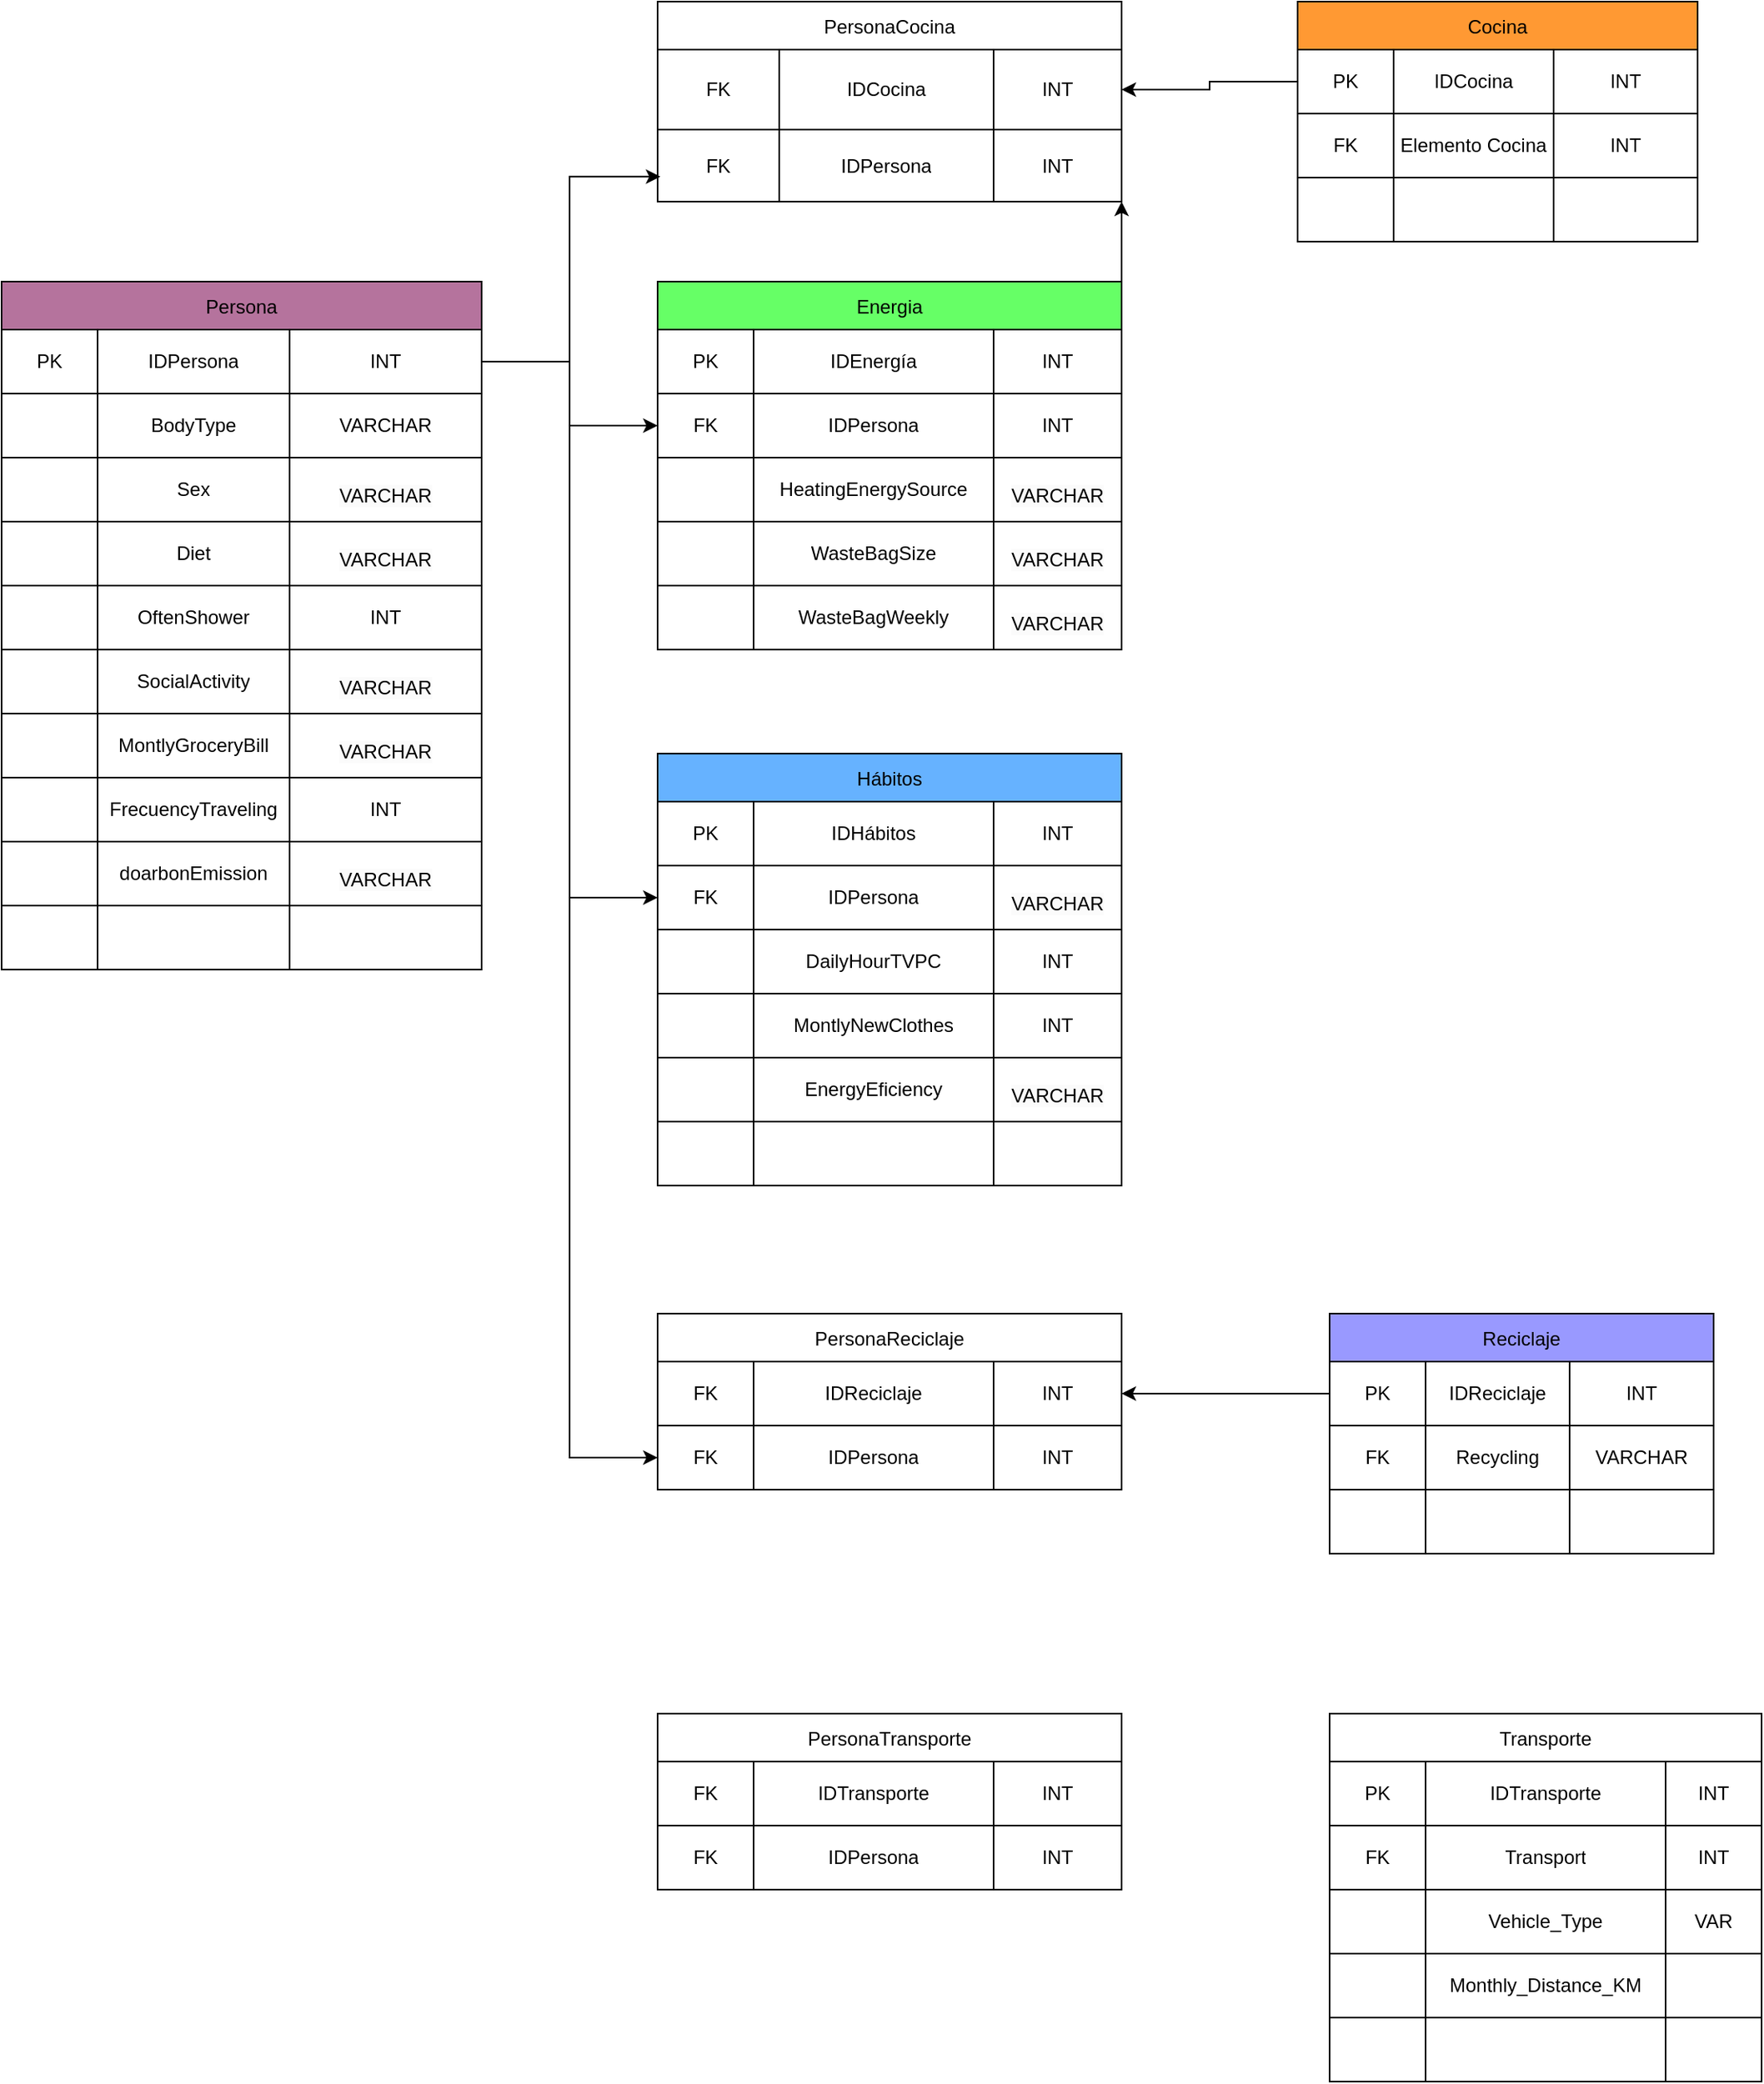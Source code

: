 <mxfile version="24.8.4">
  <diagram name="Page-1" id="e56a1550-8fbb-45ad-956c-1786394a9013">
    <mxGraphModel dx="1313" dy="696" grid="1" gridSize="10" guides="1" tooltips="1" connect="1" arrows="1" fold="1" page="1" pageScale="1" pageWidth="1100" pageHeight="850" background="none" math="0" shadow="0">
      <root>
        <mxCell id="0" />
        <mxCell id="1" parent="0" />
        <mxCell id="qAAjHdVntC_g-5h1axJs-33" value="Persona" style="shape=table;startSize=30;container=1;collapsible=0;childLayout=tableLayout;fillColor=#B5739D;" parent="1" vertex="1">
          <mxGeometry x="70" y="425" width="300" height="430" as="geometry" />
        </mxCell>
        <mxCell id="qAAjHdVntC_g-5h1axJs-34" value="" style="shape=tableRow;horizontal=0;startSize=0;swimlaneHead=0;swimlaneBody=0;strokeColor=inherit;top=0;left=0;bottom=0;right=0;collapsible=0;dropTarget=0;fillColor=none;points=[[0,0.5],[1,0.5]];portConstraint=eastwest;" parent="qAAjHdVntC_g-5h1axJs-33" vertex="1">
          <mxGeometry y="30" width="300" height="40" as="geometry" />
        </mxCell>
        <mxCell id="qAAjHdVntC_g-5h1axJs-35" value="PK" style="shape=partialRectangle;html=1;whiteSpace=wrap;connectable=0;strokeColor=inherit;overflow=hidden;fillColor=none;top=0;left=0;bottom=0;right=0;pointerEvents=1;" parent="qAAjHdVntC_g-5h1axJs-34" vertex="1">
          <mxGeometry width="60" height="40" as="geometry">
            <mxRectangle width="60" height="40" as="alternateBounds" />
          </mxGeometry>
        </mxCell>
        <mxCell id="qAAjHdVntC_g-5h1axJs-36" value="&lt;font style=&quot;vertical-align: inherit;&quot;&gt;&lt;font style=&quot;vertical-align: inherit;&quot;&gt;IDPersona&lt;/font&gt;&lt;/font&gt;" style="shape=partialRectangle;html=1;whiteSpace=wrap;connectable=0;strokeColor=inherit;overflow=hidden;fillColor=none;top=0;left=0;bottom=0;right=0;pointerEvents=1;" parent="qAAjHdVntC_g-5h1axJs-34" vertex="1">
          <mxGeometry x="60" width="120" height="40" as="geometry">
            <mxRectangle width="120" height="40" as="alternateBounds" />
          </mxGeometry>
        </mxCell>
        <mxCell id="qAAjHdVntC_g-5h1axJs-37" value="&lt;font style=&quot;vertical-align: inherit;&quot;&gt;&lt;font style=&quot;vertical-align: inherit;&quot;&gt;INT&lt;/font&gt;&lt;/font&gt;" style="shape=partialRectangle;html=1;whiteSpace=wrap;connectable=0;strokeColor=inherit;overflow=hidden;fillColor=none;top=0;left=0;bottom=0;right=0;pointerEvents=1;" parent="qAAjHdVntC_g-5h1axJs-34" vertex="1">
          <mxGeometry x="180" width="120" height="40" as="geometry">
            <mxRectangle width="120" height="40" as="alternateBounds" />
          </mxGeometry>
        </mxCell>
        <mxCell id="qAAjHdVntC_g-5h1axJs-38" value="" style="shape=tableRow;horizontal=0;startSize=0;swimlaneHead=0;swimlaneBody=0;strokeColor=inherit;top=0;left=0;bottom=0;right=0;collapsible=0;dropTarget=0;fillColor=none;points=[[0,0.5],[1,0.5]];portConstraint=eastwest;" parent="qAAjHdVntC_g-5h1axJs-33" vertex="1">
          <mxGeometry y="70" width="300" height="40" as="geometry" />
        </mxCell>
        <mxCell id="qAAjHdVntC_g-5h1axJs-39" value="" style="shape=partialRectangle;html=1;whiteSpace=wrap;connectable=0;strokeColor=inherit;overflow=hidden;fillColor=none;top=0;left=0;bottom=0;right=0;pointerEvents=1;" parent="qAAjHdVntC_g-5h1axJs-38" vertex="1">
          <mxGeometry width="60" height="40" as="geometry">
            <mxRectangle width="60" height="40" as="alternateBounds" />
          </mxGeometry>
        </mxCell>
        <mxCell id="qAAjHdVntC_g-5h1axJs-40" value="&lt;font style=&quot;vertical-align: inherit;&quot;&gt;&lt;font style=&quot;vertical-align: inherit;&quot;&gt;BodyType&lt;/font&gt;&lt;/font&gt;" style="shape=partialRectangle;html=1;whiteSpace=wrap;connectable=0;strokeColor=inherit;overflow=hidden;fillColor=none;top=0;left=0;bottom=0;right=0;pointerEvents=1;" parent="qAAjHdVntC_g-5h1axJs-38" vertex="1">
          <mxGeometry x="60" width="120" height="40" as="geometry">
            <mxRectangle width="120" height="40" as="alternateBounds" />
          </mxGeometry>
        </mxCell>
        <mxCell id="qAAjHdVntC_g-5h1axJs-41" value="&lt;font style=&quot;vertical-align: inherit;&quot;&gt;&lt;font style=&quot;vertical-align: inherit;&quot;&gt;&lt;font style=&quot;vertical-align: inherit;&quot;&gt;&lt;font style=&quot;vertical-align: inherit;&quot;&gt;VARCHAR&lt;/font&gt;&lt;/font&gt;&lt;/font&gt;&lt;/font&gt;" style="shape=partialRectangle;html=1;whiteSpace=wrap;connectable=0;strokeColor=inherit;overflow=hidden;fillColor=none;top=0;left=0;bottom=0;right=0;pointerEvents=1;" parent="qAAjHdVntC_g-5h1axJs-38" vertex="1">
          <mxGeometry x="180" width="120" height="40" as="geometry">
            <mxRectangle width="120" height="40" as="alternateBounds" />
          </mxGeometry>
        </mxCell>
        <mxCell id="qAAjHdVntC_g-5h1axJs-42" value="" style="shape=tableRow;horizontal=0;startSize=0;swimlaneHead=0;swimlaneBody=0;strokeColor=inherit;top=0;left=0;bottom=0;right=0;collapsible=0;dropTarget=0;fillColor=none;points=[[0,0.5],[1,0.5]];portConstraint=eastwest;" parent="qAAjHdVntC_g-5h1axJs-33" vertex="1">
          <mxGeometry y="110" width="300" height="40" as="geometry" />
        </mxCell>
        <mxCell id="qAAjHdVntC_g-5h1axJs-43" value="" style="shape=partialRectangle;html=1;whiteSpace=wrap;connectable=0;strokeColor=inherit;overflow=hidden;fillColor=none;top=0;left=0;bottom=0;right=0;pointerEvents=1;" parent="qAAjHdVntC_g-5h1axJs-42" vertex="1">
          <mxGeometry width="60" height="40" as="geometry">
            <mxRectangle width="60" height="40" as="alternateBounds" />
          </mxGeometry>
        </mxCell>
        <mxCell id="qAAjHdVntC_g-5h1axJs-44" value="&lt;font style=&quot;vertical-align: inherit;&quot;&gt;&lt;font style=&quot;vertical-align: inherit;&quot;&gt;Sex&lt;/font&gt;&lt;/font&gt;" style="shape=partialRectangle;html=1;whiteSpace=wrap;connectable=0;strokeColor=inherit;overflow=hidden;fillColor=none;top=0;left=0;bottom=0;right=0;pointerEvents=1;" parent="qAAjHdVntC_g-5h1axJs-42" vertex="1">
          <mxGeometry x="60" width="120" height="40" as="geometry">
            <mxRectangle width="120" height="40" as="alternateBounds" />
          </mxGeometry>
        </mxCell>
        <UserObject label="&#xa;&lt;span style=&quot;color: rgb(0, 0, 0); font-family: Helvetica; font-size: 12px; font-style: normal; font-variant-ligatures: normal; font-variant-caps: normal; font-weight: 400; letter-spacing: normal; orphans: 2; text-align: center; text-indent: 0px; text-transform: none; widows: 2; word-spacing: 0px; -webkit-text-stroke-width: 0px; white-space: normal; background-color: rgb(251, 251, 251); text-decoration-thickness: initial; text-decoration-style: initial; text-decoration-color: initial; display: inline !important; float: none;&quot;&gt;VARCHAR&lt;/span&gt;&#xa;&#xa;" link="2024-11-13 16:24:00 0 [Note] InnoDB: File &#39;C:\xampp\mysql\data\ibtmp1&#39; size is now 12 MB.&#xa;2024-11-13 16:24:00 0 [Note] InnoDB: Waiting for purge to start&#xa;2024-11-13 16:24:00 0 [Note] InnoDB: 10.4.32 started; log sequence number 14615730; transaction id 108869&#xa;2024-11-13 16:24:00 0 [Note] Plugin &#39;FEEDBACK&#39; is disabled.&#xa;2024-11-13 16:24:00 0 [Note] InnoDB: Loading buffer pool(s) from C:\xampp\mysql\data\ib_buffer_pool&#xa;2024-11-13 16:24:00 0 [ERROR] Could not open mysql.plugin table. Some plugins may be not loaded&#xa;2024-11-13 16:24:00 0 [Note] InnoDB: Buffer pool(s) load completed at 241113 16:24:00&#xa;2024-11-13 16:24:00 0 [ERROR] Failed to initialize plugins.&#xa;2024-11-13 16:24:00 0 [ERROR] Aborting" id="qAAjHdVntC_g-5h1axJs-45">
          <mxCell style="shape=partialRectangle;html=1;whiteSpace=wrap;connectable=0;strokeColor=inherit;overflow=hidden;fillColor=none;top=0;left=0;bottom=0;right=0;pointerEvents=1;" parent="qAAjHdVntC_g-5h1axJs-42" vertex="1">
            <mxGeometry x="180" width="120" height="40" as="geometry">
              <mxRectangle width="120" height="40" as="alternateBounds" />
            </mxGeometry>
          </mxCell>
        </UserObject>
        <mxCell id="qAAjHdVntC_g-5h1axJs-46" value="" style="shape=tableRow;horizontal=0;startSize=0;swimlaneHead=0;swimlaneBody=0;strokeColor=inherit;top=0;left=0;bottom=0;right=0;collapsible=0;dropTarget=0;fillColor=none;points=[[0,0.5],[1,0.5]];portConstraint=eastwest;" parent="qAAjHdVntC_g-5h1axJs-33" vertex="1">
          <mxGeometry y="150" width="300" height="40" as="geometry" />
        </mxCell>
        <mxCell id="qAAjHdVntC_g-5h1axJs-47" value="" style="shape=partialRectangle;html=1;whiteSpace=wrap;connectable=0;strokeColor=inherit;overflow=hidden;fillColor=none;top=0;left=0;bottom=0;right=0;pointerEvents=1;" parent="qAAjHdVntC_g-5h1axJs-46" vertex="1">
          <mxGeometry width="60" height="40" as="geometry">
            <mxRectangle width="60" height="40" as="alternateBounds" />
          </mxGeometry>
        </mxCell>
        <mxCell id="qAAjHdVntC_g-5h1axJs-48" value="&lt;font style=&quot;vertical-align: inherit;&quot;&gt;&lt;font style=&quot;vertical-align: inherit;&quot;&gt;Diet&lt;/font&gt;&lt;/font&gt;" style="shape=partialRectangle;html=1;whiteSpace=wrap;connectable=0;strokeColor=inherit;overflow=hidden;fillColor=none;top=0;left=0;bottom=0;right=0;pointerEvents=1;" parent="qAAjHdVntC_g-5h1axJs-46" vertex="1">
          <mxGeometry x="60" width="120" height="40" as="geometry">
            <mxRectangle width="120" height="40" as="alternateBounds" />
          </mxGeometry>
        </mxCell>
        <mxCell id="qAAjHdVntC_g-5h1axJs-49" value="&#xa;&lt;span style=&quot;color: rgb(0, 0, 0); font-family: Helvetica; font-size: 12px; font-style: normal; font-variant-ligatures: normal; font-variant-caps: normal; font-weight: 400; letter-spacing: normal; orphans: 2; text-align: center; text-indent: 0px; text-transform: none; widows: 2; word-spacing: 0px; -webkit-text-stroke-width: 0px; white-space: normal; background-color: rgb(251, 251, 251); text-decoration-thickness: initial; text-decoration-style: initial; text-decoration-color: initial; display: inline !important; float: none;&quot;&gt;VARCHAR&lt;/span&gt;&#xa;&#xa;" style="shape=partialRectangle;html=1;whiteSpace=wrap;connectable=0;strokeColor=inherit;overflow=hidden;fillColor=none;top=0;left=0;bottom=0;right=0;pointerEvents=1;" parent="qAAjHdVntC_g-5h1axJs-46" vertex="1">
          <mxGeometry x="180" width="120" height="40" as="geometry">
            <mxRectangle width="120" height="40" as="alternateBounds" />
          </mxGeometry>
        </mxCell>
        <mxCell id="qAAjHdVntC_g-5h1axJs-50" value="" style="shape=tableRow;horizontal=0;startSize=0;swimlaneHead=0;swimlaneBody=0;strokeColor=inherit;top=0;left=0;bottom=0;right=0;collapsible=0;dropTarget=0;fillColor=none;points=[[0,0.5],[1,0.5]];portConstraint=eastwest;" parent="qAAjHdVntC_g-5h1axJs-33" vertex="1">
          <mxGeometry y="190" width="300" height="40" as="geometry" />
        </mxCell>
        <mxCell id="qAAjHdVntC_g-5h1axJs-51" value="" style="shape=partialRectangle;html=1;whiteSpace=wrap;connectable=0;strokeColor=inherit;overflow=hidden;fillColor=none;top=0;left=0;bottom=0;right=0;pointerEvents=1;" parent="qAAjHdVntC_g-5h1axJs-50" vertex="1">
          <mxGeometry width="60" height="40" as="geometry">
            <mxRectangle width="60" height="40" as="alternateBounds" />
          </mxGeometry>
        </mxCell>
        <mxCell id="qAAjHdVntC_g-5h1axJs-52" value="&lt;font style=&quot;vertical-align: inherit;&quot;&gt;&lt;font style=&quot;vertical-align: inherit;&quot;&gt;OftenShower&lt;/font&gt;&lt;/font&gt;" style="shape=partialRectangle;html=1;whiteSpace=wrap;connectable=0;strokeColor=inherit;overflow=hidden;fillColor=none;top=0;left=0;bottom=0;right=0;pointerEvents=1;" parent="qAAjHdVntC_g-5h1axJs-50" vertex="1">
          <mxGeometry x="60" width="120" height="40" as="geometry">
            <mxRectangle width="120" height="40" as="alternateBounds" />
          </mxGeometry>
        </mxCell>
        <mxCell id="qAAjHdVntC_g-5h1axJs-53" value="&lt;font style=&quot;vertical-align: inherit;&quot;&gt;&lt;font style=&quot;vertical-align: inherit;&quot;&gt;INT&lt;/font&gt;&lt;/font&gt;" style="shape=partialRectangle;html=1;whiteSpace=wrap;connectable=0;strokeColor=inherit;overflow=hidden;fillColor=none;top=0;left=0;bottom=0;right=0;pointerEvents=1;" parent="qAAjHdVntC_g-5h1axJs-50" vertex="1">
          <mxGeometry x="180" width="120" height="40" as="geometry">
            <mxRectangle width="120" height="40" as="alternateBounds" />
          </mxGeometry>
        </mxCell>
        <mxCell id="qAAjHdVntC_g-5h1axJs-54" value="" style="shape=tableRow;horizontal=0;startSize=0;swimlaneHead=0;swimlaneBody=0;strokeColor=inherit;top=0;left=0;bottom=0;right=0;collapsible=0;dropTarget=0;fillColor=none;points=[[0,0.5],[1,0.5]];portConstraint=eastwest;" parent="qAAjHdVntC_g-5h1axJs-33" vertex="1">
          <mxGeometry y="230" width="300" height="40" as="geometry" />
        </mxCell>
        <mxCell id="qAAjHdVntC_g-5h1axJs-55" value="" style="shape=partialRectangle;html=1;whiteSpace=wrap;connectable=0;strokeColor=inherit;overflow=hidden;fillColor=none;top=0;left=0;bottom=0;right=0;pointerEvents=1;" parent="qAAjHdVntC_g-5h1axJs-54" vertex="1">
          <mxGeometry width="60" height="40" as="geometry">
            <mxRectangle width="60" height="40" as="alternateBounds" />
          </mxGeometry>
        </mxCell>
        <mxCell id="qAAjHdVntC_g-5h1axJs-56" value="&lt;font style=&quot;vertical-align: inherit;&quot;&gt;&lt;font style=&quot;vertical-align: inherit;&quot;&gt;SocialActivity&lt;/font&gt;&lt;/font&gt;" style="shape=partialRectangle;html=1;whiteSpace=wrap;connectable=0;strokeColor=inherit;overflow=hidden;fillColor=none;top=0;left=0;bottom=0;right=0;pointerEvents=1;" parent="qAAjHdVntC_g-5h1axJs-54" vertex="1">
          <mxGeometry x="60" width="120" height="40" as="geometry">
            <mxRectangle width="120" height="40" as="alternateBounds" />
          </mxGeometry>
        </mxCell>
        <mxCell id="qAAjHdVntC_g-5h1axJs-57" value="&#xa;&lt;span style=&quot;color: rgb(0, 0, 0); font-family: Helvetica; font-size: 12px; font-style: normal; font-variant-ligatures: normal; font-variant-caps: normal; font-weight: 400; letter-spacing: normal; orphans: 2; text-align: center; text-indent: 0px; text-transform: none; widows: 2; word-spacing: 0px; -webkit-text-stroke-width: 0px; white-space: normal; background-color: rgb(251, 251, 251); text-decoration-thickness: initial; text-decoration-style: initial; text-decoration-color: initial; display: inline !important; float: none;&quot;&gt;VARCHAR&lt;/span&gt;&#xa;&#xa;" style="shape=partialRectangle;html=1;whiteSpace=wrap;connectable=0;strokeColor=inherit;overflow=hidden;fillColor=none;top=0;left=0;bottom=0;right=0;pointerEvents=1;" parent="qAAjHdVntC_g-5h1axJs-54" vertex="1">
          <mxGeometry x="180" width="120" height="40" as="geometry">
            <mxRectangle width="120" height="40" as="alternateBounds" />
          </mxGeometry>
        </mxCell>
        <mxCell id="qAAjHdVntC_g-5h1axJs-58" value="" style="shape=tableRow;horizontal=0;startSize=0;swimlaneHead=0;swimlaneBody=0;strokeColor=inherit;top=0;left=0;bottom=0;right=0;collapsible=0;dropTarget=0;fillColor=none;points=[[0,0.5],[1,0.5]];portConstraint=eastwest;" parent="qAAjHdVntC_g-5h1axJs-33" vertex="1">
          <mxGeometry y="270" width="300" height="40" as="geometry" />
        </mxCell>
        <mxCell id="qAAjHdVntC_g-5h1axJs-59" value="" style="shape=partialRectangle;html=1;whiteSpace=wrap;connectable=0;strokeColor=inherit;overflow=hidden;fillColor=none;top=0;left=0;bottom=0;right=0;pointerEvents=1;" parent="qAAjHdVntC_g-5h1axJs-58" vertex="1">
          <mxGeometry width="60" height="40" as="geometry">
            <mxRectangle width="60" height="40" as="alternateBounds" />
          </mxGeometry>
        </mxCell>
        <mxCell id="qAAjHdVntC_g-5h1axJs-60" value="&lt;font style=&quot;vertical-align: inherit;&quot;&gt;&lt;font style=&quot;vertical-align: inherit;&quot;&gt;MontlyGroceryBill&lt;/font&gt;&lt;/font&gt;" style="shape=partialRectangle;html=1;whiteSpace=wrap;connectable=0;strokeColor=inherit;overflow=hidden;fillColor=none;top=0;left=0;bottom=0;right=0;pointerEvents=1;" parent="qAAjHdVntC_g-5h1axJs-58" vertex="1">
          <mxGeometry x="60" width="120" height="40" as="geometry">
            <mxRectangle width="120" height="40" as="alternateBounds" />
          </mxGeometry>
        </mxCell>
        <mxCell id="qAAjHdVntC_g-5h1axJs-61" value="&#xa;&lt;span style=&quot;color: rgb(0, 0, 0); font-family: Helvetica; font-size: 12px; font-style: normal; font-variant-ligatures: normal; font-variant-caps: normal; font-weight: 400; letter-spacing: normal; orphans: 2; text-align: center; text-indent: 0px; text-transform: none; widows: 2; word-spacing: 0px; -webkit-text-stroke-width: 0px; white-space: normal; background-color: rgb(251, 251, 251); text-decoration-thickness: initial; text-decoration-style: initial; text-decoration-color: initial; display: inline !important; float: none;&quot;&gt;VARCHAR&lt;/span&gt;&#xa;&#xa;" style="shape=partialRectangle;html=1;whiteSpace=wrap;connectable=0;strokeColor=inherit;overflow=hidden;fillColor=none;top=0;left=0;bottom=0;right=0;pointerEvents=1;" parent="qAAjHdVntC_g-5h1axJs-58" vertex="1">
          <mxGeometry x="180" width="120" height="40" as="geometry">
            <mxRectangle width="120" height="40" as="alternateBounds" />
          </mxGeometry>
        </mxCell>
        <mxCell id="qAAjHdVntC_g-5h1axJs-62" value="" style="shape=tableRow;horizontal=0;startSize=0;swimlaneHead=0;swimlaneBody=0;strokeColor=inherit;top=0;left=0;bottom=0;right=0;collapsible=0;dropTarget=0;fillColor=none;points=[[0,0.5],[1,0.5]];portConstraint=eastwest;" parent="qAAjHdVntC_g-5h1axJs-33" vertex="1">
          <mxGeometry y="310" width="300" height="40" as="geometry" />
        </mxCell>
        <mxCell id="qAAjHdVntC_g-5h1axJs-63" value="" style="shape=partialRectangle;html=1;whiteSpace=wrap;connectable=0;strokeColor=inherit;overflow=hidden;fillColor=none;top=0;left=0;bottom=0;right=0;pointerEvents=1;" parent="qAAjHdVntC_g-5h1axJs-62" vertex="1">
          <mxGeometry width="60" height="40" as="geometry">
            <mxRectangle width="60" height="40" as="alternateBounds" />
          </mxGeometry>
        </mxCell>
        <mxCell id="qAAjHdVntC_g-5h1axJs-64" value="&lt;font style=&quot;vertical-align: inherit;&quot;&gt;&lt;font style=&quot;vertical-align: inherit;&quot;&gt;FrecuencyTraveling&lt;/font&gt;&lt;/font&gt;" style="shape=partialRectangle;html=1;whiteSpace=wrap;connectable=0;strokeColor=inherit;overflow=hidden;fillColor=none;top=0;left=0;bottom=0;right=0;pointerEvents=1;" parent="qAAjHdVntC_g-5h1axJs-62" vertex="1">
          <mxGeometry x="60" width="120" height="40" as="geometry">
            <mxRectangle width="120" height="40" as="alternateBounds" />
          </mxGeometry>
        </mxCell>
        <mxCell id="qAAjHdVntC_g-5h1axJs-65" value="&lt;font style=&quot;vertical-align: inherit;&quot;&gt;&lt;font style=&quot;vertical-align: inherit;&quot;&gt;INT&lt;/font&gt;&lt;/font&gt;" style="shape=partialRectangle;html=1;whiteSpace=wrap;connectable=0;strokeColor=inherit;overflow=hidden;fillColor=none;top=0;left=0;bottom=0;right=0;pointerEvents=1;" parent="qAAjHdVntC_g-5h1axJs-62" vertex="1">
          <mxGeometry x="180" width="120" height="40" as="geometry">
            <mxRectangle width="120" height="40" as="alternateBounds" />
          </mxGeometry>
        </mxCell>
        <mxCell id="qAAjHdVntC_g-5h1axJs-66" value="" style="shape=tableRow;horizontal=0;startSize=0;swimlaneHead=0;swimlaneBody=0;strokeColor=inherit;top=0;left=0;bottom=0;right=0;collapsible=0;dropTarget=0;fillColor=none;points=[[0,0.5],[1,0.5]];portConstraint=eastwest;" parent="qAAjHdVntC_g-5h1axJs-33" vertex="1">
          <mxGeometry y="350" width="300" height="40" as="geometry" />
        </mxCell>
        <mxCell id="qAAjHdVntC_g-5h1axJs-67" value="" style="shape=partialRectangle;html=1;whiteSpace=wrap;connectable=0;strokeColor=inherit;overflow=hidden;fillColor=none;top=0;left=0;bottom=0;right=0;pointerEvents=1;" parent="qAAjHdVntC_g-5h1axJs-66" vertex="1">
          <mxGeometry width="60" height="40" as="geometry">
            <mxRectangle width="60" height="40" as="alternateBounds" />
          </mxGeometry>
        </mxCell>
        <mxCell id="qAAjHdVntC_g-5h1axJs-68" value="&lt;font style=&quot;vertical-align: inherit;&quot;&gt;&lt;font style=&quot;vertical-align: inherit;&quot;&gt;doarbonEmission&lt;/font&gt;&lt;/font&gt;" style="shape=partialRectangle;html=1;whiteSpace=wrap;connectable=0;strokeColor=inherit;overflow=hidden;fillColor=none;top=0;left=0;bottom=0;right=0;pointerEvents=1;" parent="qAAjHdVntC_g-5h1axJs-66" vertex="1">
          <mxGeometry x="60" width="120" height="40" as="geometry">
            <mxRectangle width="120" height="40" as="alternateBounds" />
          </mxGeometry>
        </mxCell>
        <mxCell id="qAAjHdVntC_g-5h1axJs-69" value="&#xa;&lt;span style=&quot;color: rgb(0, 0, 0); font-family: Helvetica; font-size: 12px; font-style: normal; font-variant-ligatures: normal; font-variant-caps: normal; font-weight: 400; letter-spacing: normal; orphans: 2; text-align: center; text-indent: 0px; text-transform: none; widows: 2; word-spacing: 0px; -webkit-text-stroke-width: 0px; white-space: normal; background-color: rgb(251, 251, 251); text-decoration-thickness: initial; text-decoration-style: initial; text-decoration-color: initial; display: inline !important; float: none;&quot;&gt;VARCHAR&lt;/span&gt;&#xa;&#xa;" style="shape=partialRectangle;html=1;whiteSpace=wrap;connectable=0;strokeColor=inherit;overflow=hidden;fillColor=none;top=0;left=0;bottom=0;right=0;pointerEvents=1;" parent="qAAjHdVntC_g-5h1axJs-66" vertex="1">
          <mxGeometry x="180" width="120" height="40" as="geometry">
            <mxRectangle width="120" height="40" as="alternateBounds" />
          </mxGeometry>
        </mxCell>
        <mxCell id="qAAjHdVntC_g-5h1axJs-70" value="" style="shape=tableRow;horizontal=0;startSize=0;swimlaneHead=0;swimlaneBody=0;strokeColor=inherit;top=0;left=0;bottom=0;right=0;collapsible=0;dropTarget=0;fillColor=none;points=[[0,0.5],[1,0.5]];portConstraint=eastwest;" parent="qAAjHdVntC_g-5h1axJs-33" vertex="1">
          <mxGeometry y="390" width="300" height="40" as="geometry" />
        </mxCell>
        <mxCell id="qAAjHdVntC_g-5h1axJs-71" value="" style="shape=partialRectangle;html=1;whiteSpace=wrap;connectable=0;strokeColor=inherit;overflow=hidden;fillColor=none;top=0;left=0;bottom=0;right=0;pointerEvents=1;" parent="qAAjHdVntC_g-5h1axJs-70" vertex="1">
          <mxGeometry width="60" height="40" as="geometry">
            <mxRectangle width="60" height="40" as="alternateBounds" />
          </mxGeometry>
        </mxCell>
        <mxCell id="qAAjHdVntC_g-5h1axJs-72" value="" style="shape=partialRectangle;html=1;whiteSpace=wrap;connectable=0;strokeColor=inherit;overflow=hidden;fillColor=none;top=0;left=0;bottom=0;right=0;pointerEvents=1;" parent="qAAjHdVntC_g-5h1axJs-70" vertex="1">
          <mxGeometry x="60" width="120" height="40" as="geometry">
            <mxRectangle width="120" height="40" as="alternateBounds" />
          </mxGeometry>
        </mxCell>
        <mxCell id="qAAjHdVntC_g-5h1axJs-73" value="" style="shape=partialRectangle;html=1;whiteSpace=wrap;connectable=0;strokeColor=inherit;overflow=hidden;fillColor=none;top=0;left=0;bottom=0;right=0;pointerEvents=1;" parent="qAAjHdVntC_g-5h1axJs-70" vertex="1">
          <mxGeometry x="180" width="120" height="40" as="geometry">
            <mxRectangle width="120" height="40" as="alternateBounds" />
          </mxGeometry>
        </mxCell>
        <mxCell id="qAAjHdVntC_g-5h1axJs-87" value="Cocina" style="shape=table;startSize=30;container=1;collapsible=0;childLayout=tableLayout;fillColor=#FF9933;" parent="1" vertex="1">
          <mxGeometry x="880" y="250" width="250" height="150" as="geometry" />
        </mxCell>
        <mxCell id="qAAjHdVntC_g-5h1axJs-88" value="" style="shape=tableRow;horizontal=0;startSize=0;swimlaneHead=0;swimlaneBody=0;strokeColor=inherit;top=0;left=0;bottom=0;right=0;collapsible=0;dropTarget=0;fillColor=none;points=[[0,0.5],[1,0.5]];portConstraint=eastwest;" parent="qAAjHdVntC_g-5h1axJs-87" vertex="1">
          <mxGeometry y="30" width="250" height="40" as="geometry" />
        </mxCell>
        <mxCell id="qAAjHdVntC_g-5h1axJs-89" value="PK" style="shape=partialRectangle;html=1;whiteSpace=wrap;connectable=0;strokeColor=inherit;overflow=hidden;fillColor=none;top=0;left=0;bottom=0;right=0;pointerEvents=1;" parent="qAAjHdVntC_g-5h1axJs-88" vertex="1">
          <mxGeometry width="60" height="40" as="geometry">
            <mxRectangle width="60" height="40" as="alternateBounds" />
          </mxGeometry>
        </mxCell>
        <mxCell id="qAAjHdVntC_g-5h1axJs-90" value="&lt;font style=&quot;vertical-align: inherit;&quot;&gt;&lt;font style=&quot;vertical-align: inherit;&quot;&gt;IDCocina&lt;/font&gt;&lt;/font&gt;" style="shape=partialRectangle;html=1;whiteSpace=wrap;connectable=0;strokeColor=inherit;overflow=hidden;fillColor=none;top=0;left=0;bottom=0;right=0;pointerEvents=1;" parent="qAAjHdVntC_g-5h1axJs-88" vertex="1">
          <mxGeometry x="60" width="100" height="40" as="geometry">
            <mxRectangle width="100" height="40" as="alternateBounds" />
          </mxGeometry>
        </mxCell>
        <mxCell id="qAAjHdVntC_g-5h1axJs-91" value="&lt;font style=&quot;vertical-align: inherit;&quot;&gt;&lt;font style=&quot;vertical-align: inherit;&quot;&gt;INT&lt;/font&gt;&lt;/font&gt;" style="shape=partialRectangle;html=1;whiteSpace=wrap;connectable=0;strokeColor=inherit;overflow=hidden;fillColor=none;top=0;left=0;bottom=0;right=0;pointerEvents=1;" parent="qAAjHdVntC_g-5h1axJs-88" vertex="1">
          <mxGeometry x="160" width="90" height="40" as="geometry">
            <mxRectangle width="90" height="40" as="alternateBounds" />
          </mxGeometry>
        </mxCell>
        <mxCell id="qAAjHdVntC_g-5h1axJs-92" value="" style="shape=tableRow;horizontal=0;startSize=0;swimlaneHead=0;swimlaneBody=0;strokeColor=inherit;top=0;left=0;bottom=0;right=0;collapsible=0;dropTarget=0;fillColor=none;points=[[0,0.5],[1,0.5]];portConstraint=eastwest;" parent="qAAjHdVntC_g-5h1axJs-87" vertex="1">
          <mxGeometry y="70" width="250" height="40" as="geometry" />
        </mxCell>
        <mxCell id="qAAjHdVntC_g-5h1axJs-93" value="FK" style="shape=partialRectangle;html=1;whiteSpace=wrap;connectable=0;strokeColor=inherit;overflow=hidden;fillColor=none;top=0;left=0;bottom=0;right=0;pointerEvents=1;" parent="qAAjHdVntC_g-5h1axJs-92" vertex="1">
          <mxGeometry width="60" height="40" as="geometry">
            <mxRectangle width="60" height="40" as="alternateBounds" />
          </mxGeometry>
        </mxCell>
        <mxCell id="qAAjHdVntC_g-5h1axJs-94" value="Elemento Cocina" style="shape=partialRectangle;html=1;whiteSpace=wrap;connectable=0;strokeColor=inherit;overflow=hidden;fillColor=none;top=0;left=0;bottom=0;right=0;pointerEvents=1;" parent="qAAjHdVntC_g-5h1axJs-92" vertex="1">
          <mxGeometry x="60" width="100" height="40" as="geometry">
            <mxRectangle width="100" height="40" as="alternateBounds" />
          </mxGeometry>
        </mxCell>
        <mxCell id="qAAjHdVntC_g-5h1axJs-95" value="&lt;font style=&quot;vertical-align: inherit;&quot;&gt;&lt;font style=&quot;vertical-align: inherit;&quot;&gt;INT&lt;/font&gt;&lt;/font&gt;" style="shape=partialRectangle;html=1;whiteSpace=wrap;connectable=0;strokeColor=inherit;overflow=hidden;fillColor=none;top=0;left=0;bottom=0;right=0;pointerEvents=1;" parent="qAAjHdVntC_g-5h1axJs-92" vertex="1">
          <mxGeometry x="160" width="90" height="40" as="geometry">
            <mxRectangle width="90" height="40" as="alternateBounds" />
          </mxGeometry>
        </mxCell>
        <mxCell id="qAAjHdVntC_g-5h1axJs-96" value="" style="shape=tableRow;horizontal=0;startSize=0;swimlaneHead=0;swimlaneBody=0;strokeColor=inherit;top=0;left=0;bottom=0;right=0;collapsible=0;dropTarget=0;fillColor=none;points=[[0,0.5],[1,0.5]];portConstraint=eastwest;" parent="qAAjHdVntC_g-5h1axJs-87" vertex="1">
          <mxGeometry y="110" width="250" height="40" as="geometry" />
        </mxCell>
        <mxCell id="qAAjHdVntC_g-5h1axJs-97" value="" style="shape=partialRectangle;html=1;whiteSpace=wrap;connectable=0;strokeColor=inherit;overflow=hidden;fillColor=none;top=0;left=0;bottom=0;right=0;pointerEvents=1;" parent="qAAjHdVntC_g-5h1axJs-96" vertex="1">
          <mxGeometry width="60" height="40" as="geometry">
            <mxRectangle width="60" height="40" as="alternateBounds" />
          </mxGeometry>
        </mxCell>
        <mxCell id="qAAjHdVntC_g-5h1axJs-98" value="" style="shape=partialRectangle;html=1;whiteSpace=wrap;connectable=0;strokeColor=inherit;overflow=hidden;fillColor=none;top=0;left=0;bottom=0;right=0;pointerEvents=1;" parent="qAAjHdVntC_g-5h1axJs-96" vertex="1">
          <mxGeometry x="60" width="100" height="40" as="geometry">
            <mxRectangle width="100" height="40" as="alternateBounds" />
          </mxGeometry>
        </mxCell>
        <mxCell id="qAAjHdVntC_g-5h1axJs-99" value="" style="shape=partialRectangle;html=1;whiteSpace=wrap;connectable=0;strokeColor=inherit;overflow=hidden;fillColor=none;top=0;left=0;bottom=0;right=0;pointerEvents=1;" parent="qAAjHdVntC_g-5h1axJs-96" vertex="1">
          <mxGeometry x="160" width="90" height="40" as="geometry">
            <mxRectangle width="90" height="40" as="alternateBounds" />
          </mxGeometry>
        </mxCell>
        <mxCell id="-ARrweazNg5HF71tEFUK-24" value="" style="edgeStyle=orthogonalEdgeStyle;rounded=0;orthogonalLoop=1;jettySize=auto;html=1;" edge="1" parent="1" source="qAAjHdVntC_g-5h1axJs-117" target="-ARrweazNg5HF71tEFUK-23">
          <mxGeometry relative="1" as="geometry" />
        </mxCell>
        <mxCell id="qAAjHdVntC_g-5h1axJs-117" value="Energia" style="shape=table;startSize=30;container=1;collapsible=0;childLayout=tableLayout;fillColor=#66FF66;" parent="1" vertex="1">
          <mxGeometry x="480" y="425" width="290" height="230" as="geometry" />
        </mxCell>
        <mxCell id="-ARrweazNg5HF71tEFUK-33" style="shape=tableRow;horizontal=0;startSize=0;swimlaneHead=0;swimlaneBody=0;strokeColor=inherit;top=0;left=0;bottom=0;right=0;collapsible=0;dropTarget=0;fillColor=none;points=[[0,0.5],[1,0.5]];portConstraint=eastwest;" vertex="1" parent="qAAjHdVntC_g-5h1axJs-117">
          <mxGeometry y="30" width="290" height="40" as="geometry" />
        </mxCell>
        <mxCell id="-ARrweazNg5HF71tEFUK-34" value="PK" style="shape=partialRectangle;html=1;whiteSpace=wrap;connectable=0;strokeColor=inherit;overflow=hidden;fillColor=none;top=0;left=0;bottom=0;right=0;pointerEvents=1;" vertex="1" parent="-ARrweazNg5HF71tEFUK-33">
          <mxGeometry width="60" height="40" as="geometry">
            <mxRectangle width="60" height="40" as="alternateBounds" />
          </mxGeometry>
        </mxCell>
        <mxCell id="-ARrweazNg5HF71tEFUK-35" value="IDEnergía" style="shape=partialRectangle;html=1;whiteSpace=wrap;connectable=0;strokeColor=inherit;overflow=hidden;fillColor=none;top=0;left=0;bottom=0;right=0;pointerEvents=1;" vertex="1" parent="-ARrweazNg5HF71tEFUK-33">
          <mxGeometry x="60" width="150" height="40" as="geometry">
            <mxRectangle width="150" height="40" as="alternateBounds" />
          </mxGeometry>
        </mxCell>
        <mxCell id="-ARrweazNg5HF71tEFUK-36" value="INT" style="shape=partialRectangle;html=1;whiteSpace=wrap;connectable=0;strokeColor=inherit;overflow=hidden;fillColor=none;top=0;left=0;bottom=0;right=0;pointerEvents=1;" vertex="1" parent="-ARrweazNg5HF71tEFUK-33">
          <mxGeometry x="210" width="80" height="40" as="geometry">
            <mxRectangle width="80" height="40" as="alternateBounds" />
          </mxGeometry>
        </mxCell>
        <mxCell id="qAAjHdVntC_g-5h1axJs-118" value="" style="shape=tableRow;horizontal=0;startSize=0;swimlaneHead=0;swimlaneBody=0;strokeColor=inherit;top=0;left=0;bottom=0;right=0;collapsible=0;dropTarget=0;fillColor=none;points=[[0,0.5],[1,0.5]];portConstraint=eastwest;" parent="qAAjHdVntC_g-5h1axJs-117" vertex="1">
          <mxGeometry y="70" width="290" height="40" as="geometry" />
        </mxCell>
        <mxCell id="qAAjHdVntC_g-5h1axJs-119" value="FK" style="shape=partialRectangle;html=1;whiteSpace=wrap;connectable=0;strokeColor=inherit;overflow=hidden;fillColor=none;top=0;left=0;bottom=0;right=0;pointerEvents=1;" parent="qAAjHdVntC_g-5h1axJs-118" vertex="1">
          <mxGeometry width="60" height="40" as="geometry">
            <mxRectangle width="60" height="40" as="alternateBounds" />
          </mxGeometry>
        </mxCell>
        <mxCell id="qAAjHdVntC_g-5h1axJs-120" value="IDPersona" style="shape=partialRectangle;html=1;whiteSpace=wrap;connectable=0;strokeColor=inherit;overflow=hidden;fillColor=none;top=0;left=0;bottom=0;right=0;pointerEvents=1;" parent="qAAjHdVntC_g-5h1axJs-118" vertex="1">
          <mxGeometry x="60" width="150" height="40" as="geometry">
            <mxRectangle width="150" height="40" as="alternateBounds" />
          </mxGeometry>
        </mxCell>
        <mxCell id="qAAjHdVntC_g-5h1axJs-121" value="&lt;font style=&quot;vertical-align: inherit;&quot;&gt;&lt;font style=&quot;vertical-align: inherit;&quot;&gt;INT&lt;/font&gt;&lt;/font&gt;" style="shape=partialRectangle;html=1;whiteSpace=wrap;connectable=0;strokeColor=inherit;overflow=hidden;fillColor=none;top=0;left=0;bottom=0;right=0;pointerEvents=1;" parent="qAAjHdVntC_g-5h1axJs-118" vertex="1">
          <mxGeometry x="210" width="80" height="40" as="geometry">
            <mxRectangle width="80" height="40" as="alternateBounds" />
          </mxGeometry>
        </mxCell>
        <mxCell id="qAAjHdVntC_g-5h1axJs-122" value="" style="shape=tableRow;horizontal=0;startSize=0;swimlaneHead=0;swimlaneBody=0;strokeColor=inherit;top=0;left=0;bottom=0;right=0;collapsible=0;dropTarget=0;fillColor=none;points=[[0,0.5],[1,0.5]];portConstraint=eastwest;" parent="qAAjHdVntC_g-5h1axJs-117" vertex="1">
          <mxGeometry y="110" width="290" height="40" as="geometry" />
        </mxCell>
        <mxCell id="qAAjHdVntC_g-5h1axJs-123" value="" style="shape=partialRectangle;html=1;whiteSpace=wrap;connectable=0;strokeColor=inherit;overflow=hidden;fillColor=none;top=0;left=0;bottom=0;right=0;pointerEvents=1;" parent="qAAjHdVntC_g-5h1axJs-122" vertex="1">
          <mxGeometry width="60" height="40" as="geometry">
            <mxRectangle width="60" height="40" as="alternateBounds" />
          </mxGeometry>
        </mxCell>
        <mxCell id="qAAjHdVntC_g-5h1axJs-124" value="HeatingEnergySource" style="shape=partialRectangle;html=1;whiteSpace=wrap;connectable=0;strokeColor=inherit;overflow=hidden;fillColor=none;top=0;left=0;bottom=0;right=0;pointerEvents=1;" parent="qAAjHdVntC_g-5h1axJs-122" vertex="1">
          <mxGeometry x="60" width="150" height="40" as="geometry">
            <mxRectangle width="150" height="40" as="alternateBounds" />
          </mxGeometry>
        </mxCell>
        <mxCell id="qAAjHdVntC_g-5h1axJs-125" value="&#xa;&lt;span style=&quot;color: rgb(0, 0, 0); font-family: Helvetica; font-size: 12px; font-style: normal; font-variant-ligatures: normal; font-variant-caps: normal; font-weight: 400; letter-spacing: normal; orphans: 2; text-align: center; text-indent: 0px; text-transform: none; widows: 2; word-spacing: 0px; -webkit-text-stroke-width: 0px; white-space: normal; background-color: rgb(251, 251, 251); text-decoration-thickness: initial; text-decoration-style: initial; text-decoration-color: initial; display: inline !important; float: none;&quot;&gt;VARCHAR&lt;/span&gt;&#xa;&#xa;" style="shape=partialRectangle;html=1;whiteSpace=wrap;connectable=0;strokeColor=inherit;overflow=hidden;fillColor=none;top=0;left=0;bottom=0;right=0;pointerEvents=1;" parent="qAAjHdVntC_g-5h1axJs-122" vertex="1">
          <mxGeometry x="210" width="80" height="40" as="geometry">
            <mxRectangle width="80" height="40" as="alternateBounds" />
          </mxGeometry>
        </mxCell>
        <mxCell id="qAAjHdVntC_g-5h1axJs-126" value="" style="shape=tableRow;horizontal=0;startSize=0;swimlaneHead=0;swimlaneBody=0;strokeColor=inherit;top=0;left=0;bottom=0;right=0;collapsible=0;dropTarget=0;fillColor=none;points=[[0,0.5],[1,0.5]];portConstraint=eastwest;" parent="qAAjHdVntC_g-5h1axJs-117" vertex="1">
          <mxGeometry y="150" width="290" height="40" as="geometry" />
        </mxCell>
        <mxCell id="qAAjHdVntC_g-5h1axJs-127" value="" style="shape=partialRectangle;html=1;whiteSpace=wrap;connectable=0;strokeColor=inherit;overflow=hidden;fillColor=none;top=0;left=0;bottom=0;right=0;pointerEvents=1;" parent="qAAjHdVntC_g-5h1axJs-126" vertex="1">
          <mxGeometry width="60" height="40" as="geometry">
            <mxRectangle width="60" height="40" as="alternateBounds" />
          </mxGeometry>
        </mxCell>
        <mxCell id="qAAjHdVntC_g-5h1axJs-128" value="WasteBagSize" style="shape=partialRectangle;html=1;whiteSpace=wrap;connectable=0;strokeColor=inherit;overflow=hidden;fillColor=none;top=0;left=0;bottom=0;right=0;pointerEvents=1;" parent="qAAjHdVntC_g-5h1axJs-126" vertex="1">
          <mxGeometry x="60" width="150" height="40" as="geometry">
            <mxRectangle width="150" height="40" as="alternateBounds" />
          </mxGeometry>
        </mxCell>
        <mxCell id="qAAjHdVntC_g-5h1axJs-129" value="&#xa;&lt;span style=&quot;color: rgb(0, 0, 0); font-family: Helvetica; font-size: 12px; font-style: normal; font-variant-ligatures: normal; font-variant-caps: normal; font-weight: 400; letter-spacing: normal; orphans: 2; text-align: center; text-indent: 0px; text-transform: none; widows: 2; word-spacing: 0px; -webkit-text-stroke-width: 0px; white-space: normal; background-color: rgb(251, 251, 251); text-decoration-thickness: initial; text-decoration-style: initial; text-decoration-color: initial; display: inline !important; float: none;&quot;&gt;VARCHAR&lt;/span&gt;&#xa;&#xa;" style="shape=partialRectangle;html=1;whiteSpace=wrap;connectable=0;strokeColor=inherit;overflow=hidden;fillColor=none;top=0;left=0;bottom=0;right=0;pointerEvents=1;" parent="qAAjHdVntC_g-5h1axJs-126" vertex="1">
          <mxGeometry x="210" width="80" height="40" as="geometry">
            <mxRectangle width="80" height="40" as="alternateBounds" />
          </mxGeometry>
        </mxCell>
        <mxCell id="qAAjHdVntC_g-5h1axJs-130" value="" style="shape=tableRow;horizontal=0;startSize=0;swimlaneHead=0;swimlaneBody=0;strokeColor=inherit;top=0;left=0;bottom=0;right=0;collapsible=0;dropTarget=0;fillColor=none;points=[[0,0.5],[1,0.5]];portConstraint=eastwest;" parent="qAAjHdVntC_g-5h1axJs-117" vertex="1">
          <mxGeometry y="190" width="290" height="40" as="geometry" />
        </mxCell>
        <mxCell id="qAAjHdVntC_g-5h1axJs-131" value="" style="shape=partialRectangle;html=1;whiteSpace=wrap;connectable=0;strokeColor=inherit;overflow=hidden;fillColor=none;top=0;left=0;bottom=0;right=0;pointerEvents=1;" parent="qAAjHdVntC_g-5h1axJs-130" vertex="1">
          <mxGeometry width="60" height="40" as="geometry">
            <mxRectangle width="60" height="40" as="alternateBounds" />
          </mxGeometry>
        </mxCell>
        <mxCell id="qAAjHdVntC_g-5h1axJs-132" value="WasteBagWeekly" style="shape=partialRectangle;html=1;whiteSpace=wrap;connectable=0;strokeColor=inherit;overflow=hidden;fillColor=none;top=0;left=0;bottom=0;right=0;pointerEvents=1;" parent="qAAjHdVntC_g-5h1axJs-130" vertex="1">
          <mxGeometry x="60" width="150" height="40" as="geometry">
            <mxRectangle width="150" height="40" as="alternateBounds" />
          </mxGeometry>
        </mxCell>
        <mxCell id="qAAjHdVntC_g-5h1axJs-133" value="&#xa;&lt;span style=&quot;color: rgb(0, 0, 0); font-family: Helvetica; font-size: 12px; font-style: normal; font-variant-ligatures: normal; font-variant-caps: normal; font-weight: 400; letter-spacing: normal; orphans: 2; text-align: center; text-indent: 0px; text-transform: none; widows: 2; word-spacing: 0px; -webkit-text-stroke-width: 0px; white-space: normal; background-color: rgb(251, 251, 251); text-decoration-thickness: initial; text-decoration-style: initial; text-decoration-color: initial; display: inline !important; float: none;&quot;&gt;VARCHAR&lt;/span&gt;&#xa;&#xa;" style="shape=partialRectangle;html=1;whiteSpace=wrap;connectable=0;strokeColor=inherit;overflow=hidden;fillColor=none;top=0;left=0;bottom=0;right=0;pointerEvents=1;" parent="qAAjHdVntC_g-5h1axJs-130" vertex="1">
          <mxGeometry x="210" width="80" height="40" as="geometry">
            <mxRectangle width="80" height="40" as="alternateBounds" />
          </mxGeometry>
        </mxCell>
        <mxCell id="qAAjHdVntC_g-5h1axJs-134" value="Hábitos" style="shape=table;startSize=30;container=1;collapsible=0;childLayout=tableLayout;fillColor=#66B2FF;" parent="1" vertex="1">
          <mxGeometry x="480" y="720" width="290" height="270" as="geometry" />
        </mxCell>
        <mxCell id="-ARrweazNg5HF71tEFUK-37" style="shape=tableRow;horizontal=0;startSize=0;swimlaneHead=0;swimlaneBody=0;strokeColor=inherit;top=0;left=0;bottom=0;right=0;collapsible=0;dropTarget=0;fillColor=none;points=[[0,0.5],[1,0.5]];portConstraint=eastwest;" vertex="1" parent="qAAjHdVntC_g-5h1axJs-134">
          <mxGeometry y="30" width="290" height="40" as="geometry" />
        </mxCell>
        <mxCell id="-ARrweazNg5HF71tEFUK-38" value="PK" style="shape=partialRectangle;html=1;whiteSpace=wrap;connectable=0;strokeColor=inherit;overflow=hidden;fillColor=none;top=0;left=0;bottom=0;right=0;pointerEvents=1;" vertex="1" parent="-ARrweazNg5HF71tEFUK-37">
          <mxGeometry width="60" height="40" as="geometry">
            <mxRectangle width="60" height="40" as="alternateBounds" />
          </mxGeometry>
        </mxCell>
        <mxCell id="-ARrweazNg5HF71tEFUK-39" value="IDHábitos" style="shape=partialRectangle;html=1;whiteSpace=wrap;connectable=0;strokeColor=inherit;overflow=hidden;fillColor=none;top=0;left=0;bottom=0;right=0;pointerEvents=1;" vertex="1" parent="-ARrweazNg5HF71tEFUK-37">
          <mxGeometry x="60" width="150" height="40" as="geometry">
            <mxRectangle width="150" height="40" as="alternateBounds" />
          </mxGeometry>
        </mxCell>
        <mxCell id="-ARrweazNg5HF71tEFUK-40" value="INT" style="shape=partialRectangle;html=1;whiteSpace=wrap;connectable=0;strokeColor=inherit;overflow=hidden;fillColor=none;top=0;left=0;bottom=0;right=0;pointerEvents=1;" vertex="1" parent="-ARrweazNg5HF71tEFUK-37">
          <mxGeometry x="210" width="80" height="40" as="geometry">
            <mxRectangle width="80" height="40" as="alternateBounds" />
          </mxGeometry>
        </mxCell>
        <mxCell id="qAAjHdVntC_g-5h1axJs-135" value="" style="shape=tableRow;horizontal=0;startSize=0;swimlaneHead=0;swimlaneBody=0;strokeColor=inherit;top=0;left=0;bottom=0;right=0;collapsible=0;dropTarget=0;fillColor=none;points=[[0,0.5],[1,0.5]];portConstraint=eastwest;" parent="qAAjHdVntC_g-5h1axJs-134" vertex="1">
          <mxGeometry y="70" width="290" height="40" as="geometry" />
        </mxCell>
        <mxCell id="qAAjHdVntC_g-5h1axJs-136" value="FK" style="shape=partialRectangle;html=1;whiteSpace=wrap;connectable=0;strokeColor=inherit;overflow=hidden;fillColor=none;top=0;left=0;bottom=0;right=0;pointerEvents=1;" parent="qAAjHdVntC_g-5h1axJs-135" vertex="1">
          <mxGeometry width="60" height="40" as="geometry">
            <mxRectangle width="60" height="40" as="alternateBounds" />
          </mxGeometry>
        </mxCell>
        <mxCell id="qAAjHdVntC_g-5h1axJs-137" value="IDPersona" style="shape=partialRectangle;html=1;whiteSpace=wrap;connectable=0;strokeColor=inherit;overflow=hidden;fillColor=none;top=0;left=0;bottom=0;right=0;pointerEvents=1;" parent="qAAjHdVntC_g-5h1axJs-135" vertex="1">
          <mxGeometry x="60" width="150" height="40" as="geometry">
            <mxRectangle width="150" height="40" as="alternateBounds" />
          </mxGeometry>
        </mxCell>
        <mxCell id="qAAjHdVntC_g-5h1axJs-138" value="&#xa;&lt;span style=&quot;color: rgb(0, 0, 0); font-family: Helvetica; font-size: 12px; font-style: normal; font-variant-ligatures: normal; font-variant-caps: normal; font-weight: 400; letter-spacing: normal; orphans: 2; text-align: center; text-indent: 0px; text-transform: none; widows: 2; word-spacing: 0px; -webkit-text-stroke-width: 0px; white-space: normal; background-color: rgb(251, 251, 251); text-decoration-thickness: initial; text-decoration-style: initial; text-decoration-color: initial; display: inline !important; float: none;&quot;&gt;VARCHAR&lt;/span&gt;&#xa;&#xa;" style="shape=partialRectangle;html=1;whiteSpace=wrap;connectable=0;strokeColor=inherit;overflow=hidden;fillColor=none;top=0;left=0;bottom=0;right=0;pointerEvents=1;" parent="qAAjHdVntC_g-5h1axJs-135" vertex="1">
          <mxGeometry x="210" width="80" height="40" as="geometry">
            <mxRectangle width="80" height="40" as="alternateBounds" />
          </mxGeometry>
        </mxCell>
        <mxCell id="qAAjHdVntC_g-5h1axJs-139" value="" style="shape=tableRow;horizontal=0;startSize=0;swimlaneHead=0;swimlaneBody=0;strokeColor=inherit;top=0;left=0;bottom=0;right=0;collapsible=0;dropTarget=0;fillColor=none;points=[[0,0.5],[1,0.5]];portConstraint=eastwest;" parent="qAAjHdVntC_g-5h1axJs-134" vertex="1">
          <mxGeometry y="110" width="290" height="40" as="geometry" />
        </mxCell>
        <mxCell id="qAAjHdVntC_g-5h1axJs-140" value="" style="shape=partialRectangle;html=1;whiteSpace=wrap;connectable=0;strokeColor=inherit;overflow=hidden;fillColor=none;top=0;left=0;bottom=0;right=0;pointerEvents=1;" parent="qAAjHdVntC_g-5h1axJs-139" vertex="1">
          <mxGeometry width="60" height="40" as="geometry">
            <mxRectangle width="60" height="40" as="alternateBounds" />
          </mxGeometry>
        </mxCell>
        <mxCell id="qAAjHdVntC_g-5h1axJs-141" value="DailyHourTVPC" style="shape=partialRectangle;html=1;whiteSpace=wrap;connectable=0;strokeColor=inherit;overflow=hidden;fillColor=none;top=0;left=0;bottom=0;right=0;pointerEvents=1;" parent="qAAjHdVntC_g-5h1axJs-139" vertex="1">
          <mxGeometry x="60" width="150" height="40" as="geometry">
            <mxRectangle width="150" height="40" as="alternateBounds" />
          </mxGeometry>
        </mxCell>
        <mxCell id="qAAjHdVntC_g-5h1axJs-142" value="&lt;font style=&quot;vertical-align: inherit;&quot;&gt;&lt;font style=&quot;vertical-align: inherit;&quot;&gt;INT&lt;/font&gt;&lt;/font&gt;" style="shape=partialRectangle;html=1;whiteSpace=wrap;connectable=0;strokeColor=inherit;overflow=hidden;fillColor=none;top=0;left=0;bottom=0;right=0;pointerEvents=1;" parent="qAAjHdVntC_g-5h1axJs-139" vertex="1">
          <mxGeometry x="210" width="80" height="40" as="geometry">
            <mxRectangle width="80" height="40" as="alternateBounds" />
          </mxGeometry>
        </mxCell>
        <mxCell id="qAAjHdVntC_g-5h1axJs-143" value="" style="shape=tableRow;horizontal=0;startSize=0;swimlaneHead=0;swimlaneBody=0;strokeColor=inherit;top=0;left=0;bottom=0;right=0;collapsible=0;dropTarget=0;fillColor=none;points=[[0,0.5],[1,0.5]];portConstraint=eastwest;" parent="qAAjHdVntC_g-5h1axJs-134" vertex="1">
          <mxGeometry y="150" width="290" height="40" as="geometry" />
        </mxCell>
        <mxCell id="qAAjHdVntC_g-5h1axJs-144" value="" style="shape=partialRectangle;html=1;whiteSpace=wrap;connectable=0;strokeColor=inherit;overflow=hidden;fillColor=none;top=0;left=0;bottom=0;right=0;pointerEvents=1;" parent="qAAjHdVntC_g-5h1axJs-143" vertex="1">
          <mxGeometry width="60" height="40" as="geometry">
            <mxRectangle width="60" height="40" as="alternateBounds" />
          </mxGeometry>
        </mxCell>
        <mxCell id="qAAjHdVntC_g-5h1axJs-145" value="MontlyNewClothes" style="shape=partialRectangle;html=1;whiteSpace=wrap;connectable=0;strokeColor=inherit;overflow=hidden;fillColor=none;top=0;left=0;bottom=0;right=0;pointerEvents=1;" parent="qAAjHdVntC_g-5h1axJs-143" vertex="1">
          <mxGeometry x="60" width="150" height="40" as="geometry">
            <mxRectangle width="150" height="40" as="alternateBounds" />
          </mxGeometry>
        </mxCell>
        <mxCell id="qAAjHdVntC_g-5h1axJs-146" value="&lt;font style=&quot;vertical-align: inherit;&quot;&gt;&lt;font style=&quot;vertical-align: inherit;&quot;&gt;INT&lt;/font&gt;&lt;/font&gt;" style="shape=partialRectangle;html=1;whiteSpace=wrap;connectable=0;strokeColor=inherit;overflow=hidden;fillColor=none;top=0;left=0;bottom=0;right=0;pointerEvents=1;" parent="qAAjHdVntC_g-5h1axJs-143" vertex="1">
          <mxGeometry x="210" width="80" height="40" as="geometry">
            <mxRectangle width="80" height="40" as="alternateBounds" />
          </mxGeometry>
        </mxCell>
        <mxCell id="qAAjHdVntC_g-5h1axJs-147" value="" style="shape=tableRow;horizontal=0;startSize=0;swimlaneHead=0;swimlaneBody=0;strokeColor=inherit;top=0;left=0;bottom=0;right=0;collapsible=0;dropTarget=0;fillColor=none;points=[[0,0.5],[1,0.5]];portConstraint=eastwest;" parent="qAAjHdVntC_g-5h1axJs-134" vertex="1">
          <mxGeometry y="190" width="290" height="40" as="geometry" />
        </mxCell>
        <mxCell id="qAAjHdVntC_g-5h1axJs-148" value="" style="shape=partialRectangle;html=1;whiteSpace=wrap;connectable=0;strokeColor=inherit;overflow=hidden;fillColor=none;top=0;left=0;bottom=0;right=0;pointerEvents=1;" parent="qAAjHdVntC_g-5h1axJs-147" vertex="1">
          <mxGeometry width="60" height="40" as="geometry">
            <mxRectangle width="60" height="40" as="alternateBounds" />
          </mxGeometry>
        </mxCell>
        <mxCell id="qAAjHdVntC_g-5h1axJs-149" value="EnergyEficiency" style="shape=partialRectangle;html=1;whiteSpace=wrap;connectable=0;strokeColor=inherit;overflow=hidden;fillColor=none;top=0;left=0;bottom=0;right=0;pointerEvents=1;" parent="qAAjHdVntC_g-5h1axJs-147" vertex="1">
          <mxGeometry x="60" width="150" height="40" as="geometry">
            <mxRectangle width="150" height="40" as="alternateBounds" />
          </mxGeometry>
        </mxCell>
        <mxCell id="qAAjHdVntC_g-5h1axJs-150" value="&#xa;&lt;span style=&quot;color: rgb(0, 0, 0); font-family: Helvetica; font-size: 12px; font-style: normal; font-variant-ligatures: normal; font-variant-caps: normal; font-weight: 400; letter-spacing: normal; orphans: 2; text-align: center; text-indent: 0px; text-transform: none; widows: 2; word-spacing: 0px; -webkit-text-stroke-width: 0px; white-space: normal; background-color: rgb(251, 251, 251); text-decoration-thickness: initial; text-decoration-style: initial; text-decoration-color: initial; display: inline !important; float: none;&quot;&gt;VARCHAR&lt;/span&gt;&#xa;&#xa;" style="shape=partialRectangle;html=1;whiteSpace=wrap;connectable=0;strokeColor=inherit;overflow=hidden;fillColor=none;top=0;left=0;bottom=0;right=0;pointerEvents=1;" parent="qAAjHdVntC_g-5h1axJs-147" vertex="1">
          <mxGeometry x="210" width="80" height="40" as="geometry">
            <mxRectangle width="80" height="40" as="alternateBounds" />
          </mxGeometry>
        </mxCell>
        <mxCell id="qAAjHdVntC_g-5h1axJs-151" value="" style="shape=tableRow;horizontal=0;startSize=0;swimlaneHead=0;swimlaneBody=0;strokeColor=inherit;top=0;left=0;bottom=0;right=0;collapsible=0;dropTarget=0;fillColor=none;points=[[0,0.5],[1,0.5]];portConstraint=eastwest;" parent="qAAjHdVntC_g-5h1axJs-134" vertex="1">
          <mxGeometry y="230" width="290" height="40" as="geometry" />
        </mxCell>
        <mxCell id="qAAjHdVntC_g-5h1axJs-152" value="" style="shape=partialRectangle;html=1;whiteSpace=wrap;connectable=0;strokeColor=inherit;overflow=hidden;fillColor=none;top=0;left=0;bottom=0;right=0;pointerEvents=1;" parent="qAAjHdVntC_g-5h1axJs-151" vertex="1">
          <mxGeometry width="60" height="40" as="geometry">
            <mxRectangle width="60" height="40" as="alternateBounds" />
          </mxGeometry>
        </mxCell>
        <mxCell id="qAAjHdVntC_g-5h1axJs-153" value="" style="shape=partialRectangle;html=1;whiteSpace=wrap;connectable=0;strokeColor=inherit;overflow=hidden;fillColor=none;top=0;left=0;bottom=0;right=0;pointerEvents=1;" parent="qAAjHdVntC_g-5h1axJs-151" vertex="1">
          <mxGeometry x="60" width="150" height="40" as="geometry">
            <mxRectangle width="150" height="40" as="alternateBounds" />
          </mxGeometry>
        </mxCell>
        <mxCell id="qAAjHdVntC_g-5h1axJs-154" value="" style="shape=partialRectangle;html=1;whiteSpace=wrap;connectable=0;strokeColor=inherit;overflow=hidden;fillColor=none;top=0;left=0;bottom=0;right=0;pointerEvents=1;" parent="qAAjHdVntC_g-5h1axJs-151" vertex="1">
          <mxGeometry x="210" width="80" height="40" as="geometry">
            <mxRectangle width="80" height="40" as="alternateBounds" />
          </mxGeometry>
        </mxCell>
        <mxCell id="qAAjHdVntC_g-5h1axJs-164" value="Reciclaje" style="shape=table;startSize=30;container=1;collapsible=0;childLayout=tableLayout;fillColor=#9999FF;" parent="1" vertex="1">
          <mxGeometry x="900" y="1070" width="240" height="150" as="geometry" />
        </mxCell>
        <mxCell id="qAAjHdVntC_g-5h1axJs-165" value="" style="shape=tableRow;horizontal=0;startSize=0;swimlaneHead=0;swimlaneBody=0;strokeColor=inherit;top=0;left=0;bottom=0;right=0;collapsible=0;dropTarget=0;fillColor=none;points=[[0,0.5],[1,0.5]];portConstraint=eastwest;" parent="qAAjHdVntC_g-5h1axJs-164" vertex="1">
          <mxGeometry y="30" width="240" height="40" as="geometry" />
        </mxCell>
        <mxCell id="qAAjHdVntC_g-5h1axJs-166" value="PK" style="shape=partialRectangle;html=1;whiteSpace=wrap;connectable=0;strokeColor=inherit;overflow=hidden;fillColor=none;top=0;left=0;bottom=0;right=0;pointerEvents=1;" parent="qAAjHdVntC_g-5h1axJs-165" vertex="1">
          <mxGeometry width="60" height="40" as="geometry">
            <mxRectangle width="60" height="40" as="alternateBounds" />
          </mxGeometry>
        </mxCell>
        <mxCell id="qAAjHdVntC_g-5h1axJs-167" value="IDReciclaje" style="shape=partialRectangle;html=1;whiteSpace=wrap;connectable=0;strokeColor=inherit;overflow=hidden;fillColor=none;top=0;left=0;bottom=0;right=0;pointerEvents=1;" parent="qAAjHdVntC_g-5h1axJs-165" vertex="1">
          <mxGeometry x="60" width="90" height="40" as="geometry">
            <mxRectangle width="90" height="40" as="alternateBounds" />
          </mxGeometry>
        </mxCell>
        <mxCell id="qAAjHdVntC_g-5h1axJs-168" value="&lt;font style=&quot;vertical-align: inherit;&quot;&gt;&lt;font style=&quot;vertical-align: inherit;&quot;&gt;INT&lt;/font&gt;&lt;/font&gt;" style="shape=partialRectangle;html=1;whiteSpace=wrap;connectable=0;strokeColor=inherit;overflow=hidden;fillColor=none;top=0;left=0;bottom=0;right=0;pointerEvents=1;" parent="qAAjHdVntC_g-5h1axJs-165" vertex="1">
          <mxGeometry x="150" width="90" height="40" as="geometry">
            <mxRectangle width="90" height="40" as="alternateBounds" />
          </mxGeometry>
        </mxCell>
        <mxCell id="qAAjHdVntC_g-5h1axJs-169" value="" style="shape=tableRow;horizontal=0;startSize=0;swimlaneHead=0;swimlaneBody=0;strokeColor=inherit;top=0;left=0;bottom=0;right=0;collapsible=0;dropTarget=0;fillColor=none;points=[[0,0.5],[1,0.5]];portConstraint=eastwest;" parent="qAAjHdVntC_g-5h1axJs-164" vertex="1">
          <mxGeometry y="70" width="240" height="40" as="geometry" />
        </mxCell>
        <mxCell id="qAAjHdVntC_g-5h1axJs-170" value="FK" style="shape=partialRectangle;html=1;whiteSpace=wrap;connectable=0;strokeColor=inherit;overflow=hidden;fillColor=none;top=0;left=0;bottom=0;right=0;pointerEvents=1;" parent="qAAjHdVntC_g-5h1axJs-169" vertex="1">
          <mxGeometry width="60" height="40" as="geometry">
            <mxRectangle width="60" height="40" as="alternateBounds" />
          </mxGeometry>
        </mxCell>
        <mxCell id="qAAjHdVntC_g-5h1axJs-171" value="Recycling" style="shape=partialRectangle;html=1;whiteSpace=wrap;connectable=0;strokeColor=inherit;overflow=hidden;fillColor=none;top=0;left=0;bottom=0;right=0;pointerEvents=1;" parent="qAAjHdVntC_g-5h1axJs-169" vertex="1">
          <mxGeometry x="60" width="90" height="40" as="geometry">
            <mxRectangle width="90" height="40" as="alternateBounds" />
          </mxGeometry>
        </mxCell>
        <mxCell id="qAAjHdVntC_g-5h1axJs-172" value="VARCHAR" style="shape=partialRectangle;html=1;whiteSpace=wrap;connectable=0;strokeColor=inherit;overflow=hidden;fillColor=none;top=0;left=0;bottom=0;right=0;pointerEvents=1;" parent="qAAjHdVntC_g-5h1axJs-169" vertex="1">
          <mxGeometry x="150" width="90" height="40" as="geometry">
            <mxRectangle width="90" height="40" as="alternateBounds" />
          </mxGeometry>
        </mxCell>
        <mxCell id="qAAjHdVntC_g-5h1axJs-173" value="" style="shape=tableRow;horizontal=0;startSize=0;swimlaneHead=0;swimlaneBody=0;strokeColor=inherit;top=0;left=0;bottom=0;right=0;collapsible=0;dropTarget=0;fillColor=none;points=[[0,0.5],[1,0.5]];portConstraint=eastwest;" parent="qAAjHdVntC_g-5h1axJs-164" vertex="1">
          <mxGeometry y="110" width="240" height="40" as="geometry" />
        </mxCell>
        <mxCell id="qAAjHdVntC_g-5h1axJs-174" value="" style="shape=partialRectangle;html=1;whiteSpace=wrap;connectable=0;strokeColor=inherit;overflow=hidden;fillColor=none;top=0;left=0;bottom=0;right=0;pointerEvents=1;" parent="qAAjHdVntC_g-5h1axJs-173" vertex="1">
          <mxGeometry width="60" height="40" as="geometry">
            <mxRectangle width="60" height="40" as="alternateBounds" />
          </mxGeometry>
        </mxCell>
        <mxCell id="qAAjHdVntC_g-5h1axJs-175" value="" style="shape=partialRectangle;html=1;whiteSpace=wrap;connectable=0;strokeColor=inherit;overflow=hidden;fillColor=none;top=0;left=0;bottom=0;right=0;pointerEvents=1;" parent="qAAjHdVntC_g-5h1axJs-173" vertex="1">
          <mxGeometry x="60" width="90" height="40" as="geometry">
            <mxRectangle width="90" height="40" as="alternateBounds" />
          </mxGeometry>
        </mxCell>
        <mxCell id="qAAjHdVntC_g-5h1axJs-176" value="" style="shape=partialRectangle;html=1;whiteSpace=wrap;connectable=0;strokeColor=inherit;overflow=hidden;fillColor=none;top=0;left=0;bottom=0;right=0;pointerEvents=1;" parent="qAAjHdVntC_g-5h1axJs-173" vertex="1">
          <mxGeometry x="150" width="90" height="40" as="geometry">
            <mxRectangle width="90" height="40" as="alternateBounds" />
          </mxGeometry>
        </mxCell>
        <mxCell id="qAAjHdVntC_g-5h1axJs-178" style="edgeStyle=orthogonalEdgeStyle;rounded=0;orthogonalLoop=1;jettySize=auto;html=1;exitX=1;exitY=0.5;exitDx=0;exitDy=0;entryX=0;entryY=0.5;entryDx=0;entryDy=0;" parent="1" source="qAAjHdVntC_g-5h1axJs-34" target="qAAjHdVntC_g-5h1axJs-118" edge="1">
          <mxGeometry relative="1" as="geometry" />
        </mxCell>
        <mxCell id="qAAjHdVntC_g-5h1axJs-181" style="edgeStyle=orthogonalEdgeStyle;rounded=0;orthogonalLoop=1;jettySize=auto;html=1;exitX=1;exitY=0.5;exitDx=0;exitDy=0;" parent="1" source="qAAjHdVntC_g-5h1axJs-34" target="qAAjHdVntC_g-5h1axJs-135" edge="1">
          <mxGeometry relative="1" as="geometry" />
        </mxCell>
        <mxCell id="-ARrweazNg5HF71tEFUK-10" value="PersonaCocina" style="shape=table;startSize=30;container=1;collapsible=0;childLayout=tableLayout;" vertex="1" parent="1">
          <mxGeometry x="480" y="250" width="290" height="125" as="geometry" />
        </mxCell>
        <mxCell id="-ARrweazNg5HF71tEFUK-11" value="" style="shape=tableRow;horizontal=0;startSize=0;swimlaneHead=0;swimlaneBody=0;strokeColor=inherit;top=0;left=0;bottom=0;right=0;collapsible=0;dropTarget=0;fillColor=none;points=[[0,0.5],[1,0.5]];portConstraint=eastwest;" vertex="1" parent="-ARrweazNg5HF71tEFUK-10">
          <mxGeometry y="30" width="290" height="50" as="geometry" />
        </mxCell>
        <mxCell id="-ARrweazNg5HF71tEFUK-12" value="FK" style="shape=partialRectangle;html=1;whiteSpace=wrap;connectable=0;strokeColor=inherit;overflow=hidden;fillColor=none;top=0;left=0;bottom=0;right=0;pointerEvents=1;" vertex="1" parent="-ARrweazNg5HF71tEFUK-11">
          <mxGeometry width="76" height="50" as="geometry">
            <mxRectangle width="76" height="50" as="alternateBounds" />
          </mxGeometry>
        </mxCell>
        <mxCell id="-ARrweazNg5HF71tEFUK-13" value="IDCocina" style="shape=partialRectangle;html=1;whiteSpace=wrap;connectable=0;strokeColor=inherit;overflow=hidden;fillColor=none;top=0;left=0;bottom=0;right=0;pointerEvents=1;" vertex="1" parent="-ARrweazNg5HF71tEFUK-11">
          <mxGeometry x="76" width="134" height="50" as="geometry">
            <mxRectangle width="134" height="50" as="alternateBounds" />
          </mxGeometry>
        </mxCell>
        <mxCell id="-ARrweazNg5HF71tEFUK-14" value="INT" style="shape=partialRectangle;html=1;whiteSpace=wrap;connectable=0;strokeColor=inherit;overflow=hidden;fillColor=none;top=0;left=0;bottom=0;right=0;pointerEvents=1;" vertex="1" parent="-ARrweazNg5HF71tEFUK-11">
          <mxGeometry x="210" width="80" height="50" as="geometry">
            <mxRectangle width="80" height="50" as="alternateBounds" />
          </mxGeometry>
        </mxCell>
        <mxCell id="-ARrweazNg5HF71tEFUK-15" value="" style="shape=tableRow;horizontal=0;startSize=0;swimlaneHead=0;swimlaneBody=0;strokeColor=inherit;top=0;left=0;bottom=0;right=0;collapsible=0;dropTarget=0;fillColor=none;points=[[0,0.5],[1,0.5]];portConstraint=eastwest;" vertex="1" parent="-ARrweazNg5HF71tEFUK-10">
          <mxGeometry y="80" width="290" height="45" as="geometry" />
        </mxCell>
        <mxCell id="-ARrweazNg5HF71tEFUK-16" value="FK" style="shape=partialRectangle;html=1;whiteSpace=wrap;connectable=0;strokeColor=inherit;overflow=hidden;fillColor=none;top=0;left=0;bottom=0;right=0;pointerEvents=1;" vertex="1" parent="-ARrweazNg5HF71tEFUK-15">
          <mxGeometry width="76" height="45" as="geometry">
            <mxRectangle width="76" height="45" as="alternateBounds" />
          </mxGeometry>
        </mxCell>
        <mxCell id="-ARrweazNg5HF71tEFUK-17" value="IDPersona" style="shape=partialRectangle;html=1;whiteSpace=wrap;connectable=0;strokeColor=inherit;overflow=hidden;fillColor=none;top=0;left=0;bottom=0;right=0;pointerEvents=1;" vertex="1" parent="-ARrweazNg5HF71tEFUK-15">
          <mxGeometry x="76" width="134" height="45" as="geometry">
            <mxRectangle width="134" height="45" as="alternateBounds" />
          </mxGeometry>
        </mxCell>
        <mxCell id="-ARrweazNg5HF71tEFUK-18" value="INT" style="shape=partialRectangle;html=1;whiteSpace=wrap;connectable=0;strokeColor=inherit;overflow=hidden;fillColor=none;top=0;left=0;bottom=0;right=0;pointerEvents=1;" vertex="1" parent="-ARrweazNg5HF71tEFUK-15">
          <mxGeometry x="210" width="80" height="45" as="geometry">
            <mxRectangle width="80" height="45" as="alternateBounds" />
          </mxGeometry>
        </mxCell>
        <mxCell id="-ARrweazNg5HF71tEFUK-23" value="" style="whiteSpace=wrap;html=1;fillColor=#66FF66;startSize=30;" vertex="1" parent="-ARrweazNg5HF71tEFUK-15">
          <mxGeometry x="290" width="NaN" height="45" as="geometry">
            <mxRectangle width="NaN" height="45" as="alternateBounds" />
          </mxGeometry>
        </mxCell>
        <mxCell id="-ARrweazNg5HF71tEFUK-22" style="edgeStyle=orthogonalEdgeStyle;rounded=0;orthogonalLoop=1;jettySize=auto;html=1;exitX=1;exitY=0.5;exitDx=0;exitDy=0;entryX=0.006;entryY=0.653;entryDx=0;entryDy=0;entryPerimeter=0;" edge="1" parent="1" source="qAAjHdVntC_g-5h1axJs-34" target="-ARrweazNg5HF71tEFUK-15">
          <mxGeometry relative="1" as="geometry" />
        </mxCell>
        <mxCell id="-ARrweazNg5HF71tEFUK-42" style="edgeStyle=orthogonalEdgeStyle;rounded=0;orthogonalLoop=1;jettySize=auto;html=1;exitX=0;exitY=0.5;exitDx=0;exitDy=0;entryX=1;entryY=0.5;entryDx=0;entryDy=0;" edge="1" parent="1" source="qAAjHdVntC_g-5h1axJs-88" target="-ARrweazNg5HF71tEFUK-11">
          <mxGeometry relative="1" as="geometry" />
        </mxCell>
        <mxCell id="-ARrweazNg5HF71tEFUK-56" value="PersonaReciclaje" style="shape=table;startSize=30;container=1;collapsible=0;childLayout=tableLayout;" vertex="1" parent="1">
          <mxGeometry x="480" y="1070" width="290" height="110" as="geometry" />
        </mxCell>
        <mxCell id="-ARrweazNg5HF71tEFUK-57" value="" style="shape=tableRow;horizontal=0;startSize=0;swimlaneHead=0;swimlaneBody=0;strokeColor=inherit;top=0;left=0;bottom=0;right=0;collapsible=0;dropTarget=0;fillColor=none;points=[[0,0.5],[1,0.5]];portConstraint=eastwest;" vertex="1" parent="-ARrweazNg5HF71tEFUK-56">
          <mxGeometry y="30" width="290" height="40" as="geometry" />
        </mxCell>
        <mxCell id="-ARrweazNg5HF71tEFUK-58" value="FK" style="shape=partialRectangle;html=1;whiteSpace=wrap;connectable=0;strokeColor=inherit;overflow=hidden;fillColor=none;top=0;left=0;bottom=0;right=0;pointerEvents=1;" vertex="1" parent="-ARrweazNg5HF71tEFUK-57">
          <mxGeometry width="60" height="40" as="geometry">
            <mxRectangle width="60" height="40" as="alternateBounds" />
          </mxGeometry>
        </mxCell>
        <mxCell id="-ARrweazNg5HF71tEFUK-59" value="IDReciclaje" style="shape=partialRectangle;html=1;whiteSpace=wrap;connectable=0;strokeColor=inherit;overflow=hidden;fillColor=none;top=0;left=0;bottom=0;right=0;pointerEvents=1;" vertex="1" parent="-ARrweazNg5HF71tEFUK-57">
          <mxGeometry x="60" width="150" height="40" as="geometry">
            <mxRectangle width="150" height="40" as="alternateBounds" />
          </mxGeometry>
        </mxCell>
        <mxCell id="-ARrweazNg5HF71tEFUK-60" value="INT" style="shape=partialRectangle;html=1;whiteSpace=wrap;connectable=0;strokeColor=inherit;overflow=hidden;fillColor=none;top=0;left=0;bottom=0;right=0;pointerEvents=1;" vertex="1" parent="-ARrweazNg5HF71tEFUK-57">
          <mxGeometry x="210" width="80" height="40" as="geometry">
            <mxRectangle width="80" height="40" as="alternateBounds" />
          </mxGeometry>
        </mxCell>
        <mxCell id="-ARrweazNg5HF71tEFUK-61" value="" style="shape=tableRow;horizontal=0;startSize=0;swimlaneHead=0;swimlaneBody=0;strokeColor=inherit;top=0;left=0;bottom=0;right=0;collapsible=0;dropTarget=0;fillColor=none;points=[[0,0.5],[1,0.5]];portConstraint=eastwest;" vertex="1" parent="-ARrweazNg5HF71tEFUK-56">
          <mxGeometry y="70" width="290" height="40" as="geometry" />
        </mxCell>
        <mxCell id="-ARrweazNg5HF71tEFUK-62" value="FK" style="shape=partialRectangle;html=1;whiteSpace=wrap;connectable=0;strokeColor=inherit;overflow=hidden;fillColor=none;top=0;left=0;bottom=0;right=0;pointerEvents=1;" vertex="1" parent="-ARrweazNg5HF71tEFUK-61">
          <mxGeometry width="60" height="40" as="geometry">
            <mxRectangle width="60" height="40" as="alternateBounds" />
          </mxGeometry>
        </mxCell>
        <mxCell id="-ARrweazNg5HF71tEFUK-63" value="IDPersona" style="shape=partialRectangle;html=1;whiteSpace=wrap;connectable=0;strokeColor=inherit;overflow=hidden;fillColor=none;top=0;left=0;bottom=0;right=0;pointerEvents=1;" vertex="1" parent="-ARrweazNg5HF71tEFUK-61">
          <mxGeometry x="60" width="150" height="40" as="geometry">
            <mxRectangle width="150" height="40" as="alternateBounds" />
          </mxGeometry>
        </mxCell>
        <mxCell id="-ARrweazNg5HF71tEFUK-64" value="INT" style="shape=partialRectangle;html=1;whiteSpace=wrap;connectable=0;strokeColor=inherit;overflow=hidden;fillColor=none;top=0;left=0;bottom=0;right=0;pointerEvents=1;" vertex="1" parent="-ARrweazNg5HF71tEFUK-61">
          <mxGeometry x="210" width="80" height="40" as="geometry">
            <mxRectangle width="80" height="40" as="alternateBounds" />
          </mxGeometry>
        </mxCell>
        <mxCell id="-ARrweazNg5HF71tEFUK-68" style="edgeStyle=orthogonalEdgeStyle;rounded=0;orthogonalLoop=1;jettySize=auto;html=1;exitX=1;exitY=0.5;exitDx=0;exitDy=0;entryX=0;entryY=0.5;entryDx=0;entryDy=0;" edge="1" parent="1" source="qAAjHdVntC_g-5h1axJs-34" target="-ARrweazNg5HF71tEFUK-61">
          <mxGeometry relative="1" as="geometry" />
        </mxCell>
        <mxCell id="-ARrweazNg5HF71tEFUK-70" style="edgeStyle=orthogonalEdgeStyle;rounded=0;orthogonalLoop=1;jettySize=auto;html=1;exitX=0;exitY=0.5;exitDx=0;exitDy=0;entryX=1;entryY=0.5;entryDx=0;entryDy=0;" edge="1" parent="1" source="qAAjHdVntC_g-5h1axJs-165" target="-ARrweazNg5HF71tEFUK-57">
          <mxGeometry relative="1" as="geometry" />
        </mxCell>
        <mxCell id="-ARrweazNg5HF71tEFUK-72" value="PersonaTransporte" style="shape=table;startSize=30;container=1;collapsible=0;childLayout=tableLayout;" vertex="1" parent="1">
          <mxGeometry x="480" y="1320" width="290" height="110" as="geometry" />
        </mxCell>
        <mxCell id="-ARrweazNg5HF71tEFUK-73" value="" style="shape=tableRow;horizontal=0;startSize=0;swimlaneHead=0;swimlaneBody=0;strokeColor=inherit;top=0;left=0;bottom=0;right=0;collapsible=0;dropTarget=0;fillColor=none;points=[[0,0.5],[1,0.5]];portConstraint=eastwest;" vertex="1" parent="-ARrweazNg5HF71tEFUK-72">
          <mxGeometry y="30" width="290" height="40" as="geometry" />
        </mxCell>
        <mxCell id="-ARrweazNg5HF71tEFUK-74" value="FK" style="shape=partialRectangle;html=1;whiteSpace=wrap;connectable=0;strokeColor=inherit;overflow=hidden;fillColor=none;top=0;left=0;bottom=0;right=0;pointerEvents=1;" vertex="1" parent="-ARrweazNg5HF71tEFUK-73">
          <mxGeometry width="60" height="40" as="geometry">
            <mxRectangle width="60" height="40" as="alternateBounds" />
          </mxGeometry>
        </mxCell>
        <mxCell id="-ARrweazNg5HF71tEFUK-75" value="IDTransporte" style="shape=partialRectangle;html=1;whiteSpace=wrap;connectable=0;strokeColor=inherit;overflow=hidden;fillColor=none;top=0;left=0;bottom=0;right=0;pointerEvents=1;" vertex="1" parent="-ARrweazNg5HF71tEFUK-73">
          <mxGeometry x="60" width="150" height="40" as="geometry">
            <mxRectangle width="150" height="40" as="alternateBounds" />
          </mxGeometry>
        </mxCell>
        <mxCell id="-ARrweazNg5HF71tEFUK-76" value="INT" style="shape=partialRectangle;html=1;whiteSpace=wrap;connectable=0;strokeColor=inherit;overflow=hidden;fillColor=none;top=0;left=0;bottom=0;right=0;pointerEvents=1;" vertex="1" parent="-ARrweazNg5HF71tEFUK-73">
          <mxGeometry x="210" width="80" height="40" as="geometry">
            <mxRectangle width="80" height="40" as="alternateBounds" />
          </mxGeometry>
        </mxCell>
        <mxCell id="-ARrweazNg5HF71tEFUK-77" value="" style="shape=tableRow;horizontal=0;startSize=0;swimlaneHead=0;swimlaneBody=0;strokeColor=inherit;top=0;left=0;bottom=0;right=0;collapsible=0;dropTarget=0;fillColor=none;points=[[0,0.5],[1,0.5]];portConstraint=eastwest;" vertex="1" parent="-ARrweazNg5HF71tEFUK-72">
          <mxGeometry y="70" width="290" height="40" as="geometry" />
        </mxCell>
        <mxCell id="-ARrweazNg5HF71tEFUK-78" value="FK" style="shape=partialRectangle;html=1;whiteSpace=wrap;connectable=0;strokeColor=inherit;overflow=hidden;fillColor=none;top=0;left=0;bottom=0;right=0;pointerEvents=1;" vertex="1" parent="-ARrweazNg5HF71tEFUK-77">
          <mxGeometry width="60" height="40" as="geometry">
            <mxRectangle width="60" height="40" as="alternateBounds" />
          </mxGeometry>
        </mxCell>
        <mxCell id="-ARrweazNg5HF71tEFUK-79" value="IDPersona" style="shape=partialRectangle;html=1;whiteSpace=wrap;connectable=0;strokeColor=inherit;overflow=hidden;fillColor=none;top=0;left=0;bottom=0;right=0;pointerEvents=1;" vertex="1" parent="-ARrweazNg5HF71tEFUK-77">
          <mxGeometry x="60" width="150" height="40" as="geometry">
            <mxRectangle width="150" height="40" as="alternateBounds" />
          </mxGeometry>
        </mxCell>
        <mxCell id="-ARrweazNg5HF71tEFUK-80" value="INT" style="shape=partialRectangle;html=1;whiteSpace=wrap;connectable=0;strokeColor=inherit;overflow=hidden;fillColor=none;top=0;left=0;bottom=0;right=0;pointerEvents=1;" vertex="1" parent="-ARrweazNg5HF71tEFUK-77">
          <mxGeometry x="210" width="80" height="40" as="geometry">
            <mxRectangle width="80" height="40" as="alternateBounds" />
          </mxGeometry>
        </mxCell>
        <mxCell id="-ARrweazNg5HF71tEFUK-81" value="Transporte" style="shape=table;startSize=30;container=1;collapsible=0;childLayout=tableLayout;" vertex="1" parent="1">
          <mxGeometry x="900" y="1320" width="270" height="230" as="geometry" />
        </mxCell>
        <mxCell id="-ARrweazNg5HF71tEFUK-82" value="" style="shape=tableRow;horizontal=0;startSize=0;swimlaneHead=0;swimlaneBody=0;strokeColor=inherit;top=0;left=0;bottom=0;right=0;collapsible=0;dropTarget=0;fillColor=none;points=[[0,0.5],[1,0.5]];portConstraint=eastwest;" vertex="1" parent="-ARrweazNg5HF71tEFUK-81">
          <mxGeometry y="30" width="270" height="40" as="geometry" />
        </mxCell>
        <mxCell id="-ARrweazNg5HF71tEFUK-83" value="PK" style="shape=partialRectangle;html=1;whiteSpace=wrap;connectable=0;strokeColor=inherit;overflow=hidden;fillColor=none;top=0;left=0;bottom=0;right=0;pointerEvents=1;" vertex="1" parent="-ARrweazNg5HF71tEFUK-82">
          <mxGeometry width="60" height="40" as="geometry">
            <mxRectangle width="60" height="40" as="alternateBounds" />
          </mxGeometry>
        </mxCell>
        <mxCell id="-ARrweazNg5HF71tEFUK-84" value="IDTransporte" style="shape=partialRectangle;html=1;whiteSpace=wrap;connectable=0;strokeColor=inherit;overflow=hidden;fillColor=none;top=0;left=0;bottom=0;right=0;pointerEvents=1;" vertex="1" parent="-ARrweazNg5HF71tEFUK-82">
          <mxGeometry x="60" width="150" height="40" as="geometry">
            <mxRectangle width="150" height="40" as="alternateBounds" />
          </mxGeometry>
        </mxCell>
        <mxCell id="-ARrweazNg5HF71tEFUK-85" value="INT" style="shape=partialRectangle;html=1;whiteSpace=wrap;connectable=0;strokeColor=inherit;overflow=hidden;fillColor=none;top=0;left=0;bottom=0;right=0;pointerEvents=1;" vertex="1" parent="-ARrweazNg5HF71tEFUK-82">
          <mxGeometry x="210" width="60" height="40" as="geometry">
            <mxRectangle width="60" height="40" as="alternateBounds" />
          </mxGeometry>
        </mxCell>
        <mxCell id="-ARrweazNg5HF71tEFUK-86" value="" style="shape=tableRow;horizontal=0;startSize=0;swimlaneHead=0;swimlaneBody=0;strokeColor=inherit;top=0;left=0;bottom=0;right=0;collapsible=0;dropTarget=0;fillColor=none;points=[[0,0.5],[1,0.5]];portConstraint=eastwest;" vertex="1" parent="-ARrweazNg5HF71tEFUK-81">
          <mxGeometry y="70" width="270" height="40" as="geometry" />
        </mxCell>
        <mxCell id="-ARrweazNg5HF71tEFUK-87" value="FK" style="shape=partialRectangle;html=1;whiteSpace=wrap;connectable=0;strokeColor=inherit;overflow=hidden;fillColor=none;top=0;left=0;bottom=0;right=0;pointerEvents=1;" vertex="1" parent="-ARrweazNg5HF71tEFUK-86">
          <mxGeometry width="60" height="40" as="geometry">
            <mxRectangle width="60" height="40" as="alternateBounds" />
          </mxGeometry>
        </mxCell>
        <mxCell id="-ARrweazNg5HF71tEFUK-88" value="Transport" style="shape=partialRectangle;html=1;whiteSpace=wrap;connectable=0;strokeColor=inherit;overflow=hidden;fillColor=none;top=0;left=0;bottom=0;right=0;pointerEvents=1;" vertex="1" parent="-ARrweazNg5HF71tEFUK-86">
          <mxGeometry x="60" width="150" height="40" as="geometry">
            <mxRectangle width="150" height="40" as="alternateBounds" />
          </mxGeometry>
        </mxCell>
        <mxCell id="-ARrweazNg5HF71tEFUK-89" value="INT" style="shape=partialRectangle;html=1;whiteSpace=wrap;connectable=0;strokeColor=inherit;overflow=hidden;fillColor=none;top=0;left=0;bottom=0;right=0;pointerEvents=1;" vertex="1" parent="-ARrweazNg5HF71tEFUK-86">
          <mxGeometry x="210" width="60" height="40" as="geometry">
            <mxRectangle width="60" height="40" as="alternateBounds" />
          </mxGeometry>
        </mxCell>
        <mxCell id="-ARrweazNg5HF71tEFUK-90" value="" style="shape=tableRow;horizontal=0;startSize=0;swimlaneHead=0;swimlaneBody=0;strokeColor=inherit;top=0;left=0;bottom=0;right=0;collapsible=0;dropTarget=0;fillColor=none;points=[[0,0.5],[1,0.5]];portConstraint=eastwest;" vertex="1" parent="-ARrweazNg5HF71tEFUK-81">
          <mxGeometry y="110" width="270" height="40" as="geometry" />
        </mxCell>
        <mxCell id="-ARrweazNg5HF71tEFUK-91" value="" style="shape=partialRectangle;html=1;whiteSpace=wrap;connectable=0;strokeColor=inherit;overflow=hidden;fillColor=none;top=0;left=0;bottom=0;right=0;pointerEvents=1;" vertex="1" parent="-ARrweazNg5HF71tEFUK-90">
          <mxGeometry width="60" height="40" as="geometry">
            <mxRectangle width="60" height="40" as="alternateBounds" />
          </mxGeometry>
        </mxCell>
        <mxCell id="-ARrweazNg5HF71tEFUK-92" value="Vehicle_Type" style="shape=partialRectangle;html=1;whiteSpace=wrap;connectable=0;strokeColor=inherit;overflow=hidden;fillColor=none;top=0;left=0;bottom=0;right=0;pointerEvents=1;" vertex="1" parent="-ARrweazNg5HF71tEFUK-90">
          <mxGeometry x="60" width="150" height="40" as="geometry">
            <mxRectangle width="150" height="40" as="alternateBounds" />
          </mxGeometry>
        </mxCell>
        <mxCell id="-ARrweazNg5HF71tEFUK-93" value="VAR" style="shape=partialRectangle;html=1;whiteSpace=wrap;connectable=0;strokeColor=inherit;overflow=hidden;fillColor=none;top=0;left=0;bottom=0;right=0;pointerEvents=1;" vertex="1" parent="-ARrweazNg5HF71tEFUK-90">
          <mxGeometry x="210" width="60" height="40" as="geometry">
            <mxRectangle width="60" height="40" as="alternateBounds" />
          </mxGeometry>
        </mxCell>
        <mxCell id="-ARrweazNg5HF71tEFUK-94" value="" style="shape=tableRow;horizontal=0;startSize=0;swimlaneHead=0;swimlaneBody=0;strokeColor=inherit;top=0;left=0;bottom=0;right=0;collapsible=0;dropTarget=0;fillColor=none;points=[[0,0.5],[1,0.5]];portConstraint=eastwest;" vertex="1" parent="-ARrweazNg5HF71tEFUK-81">
          <mxGeometry y="150" width="270" height="40" as="geometry" />
        </mxCell>
        <mxCell id="-ARrweazNg5HF71tEFUK-95" value="" style="shape=partialRectangle;html=1;whiteSpace=wrap;connectable=0;strokeColor=inherit;overflow=hidden;fillColor=none;top=0;left=0;bottom=0;right=0;pointerEvents=1;" vertex="1" parent="-ARrweazNg5HF71tEFUK-94">
          <mxGeometry width="60" height="40" as="geometry">
            <mxRectangle width="60" height="40" as="alternateBounds" />
          </mxGeometry>
        </mxCell>
        <mxCell id="-ARrweazNg5HF71tEFUK-96" value="Monthly_Distance_KM" style="shape=partialRectangle;html=1;whiteSpace=wrap;connectable=0;strokeColor=inherit;overflow=hidden;fillColor=none;top=0;left=0;bottom=0;right=0;pointerEvents=1;" vertex="1" parent="-ARrweazNg5HF71tEFUK-94">
          <mxGeometry x="60" width="150" height="40" as="geometry">
            <mxRectangle width="150" height="40" as="alternateBounds" />
          </mxGeometry>
        </mxCell>
        <mxCell id="-ARrweazNg5HF71tEFUK-97" value="" style="shape=partialRectangle;html=1;whiteSpace=wrap;connectable=0;strokeColor=inherit;overflow=hidden;fillColor=none;top=0;left=0;bottom=0;right=0;pointerEvents=1;" vertex="1" parent="-ARrweazNg5HF71tEFUK-94">
          <mxGeometry x="210" width="60" height="40" as="geometry">
            <mxRectangle width="60" height="40" as="alternateBounds" />
          </mxGeometry>
        </mxCell>
        <mxCell id="-ARrweazNg5HF71tEFUK-98" value="" style="shape=tableRow;horizontal=0;startSize=0;swimlaneHead=0;swimlaneBody=0;strokeColor=inherit;top=0;left=0;bottom=0;right=0;collapsible=0;dropTarget=0;fillColor=none;points=[[0,0.5],[1,0.5]];portConstraint=eastwest;" vertex="1" parent="-ARrweazNg5HF71tEFUK-81">
          <mxGeometry y="190" width="270" height="40" as="geometry" />
        </mxCell>
        <mxCell id="-ARrweazNg5HF71tEFUK-99" value="" style="shape=partialRectangle;html=1;whiteSpace=wrap;connectable=0;strokeColor=inherit;overflow=hidden;fillColor=none;top=0;left=0;bottom=0;right=0;pointerEvents=1;" vertex="1" parent="-ARrweazNg5HF71tEFUK-98">
          <mxGeometry width="60" height="40" as="geometry">
            <mxRectangle width="60" height="40" as="alternateBounds" />
          </mxGeometry>
        </mxCell>
        <mxCell id="-ARrweazNg5HF71tEFUK-100" value="" style="shape=partialRectangle;html=1;whiteSpace=wrap;connectable=0;strokeColor=inherit;overflow=hidden;fillColor=none;top=0;left=0;bottom=0;right=0;pointerEvents=1;" vertex="1" parent="-ARrweazNg5HF71tEFUK-98">
          <mxGeometry x="60" width="150" height="40" as="geometry">
            <mxRectangle width="150" height="40" as="alternateBounds" />
          </mxGeometry>
        </mxCell>
        <mxCell id="-ARrweazNg5HF71tEFUK-101" value="" style="shape=partialRectangle;html=1;whiteSpace=wrap;connectable=0;strokeColor=inherit;overflow=hidden;fillColor=none;top=0;left=0;bottom=0;right=0;pointerEvents=1;" vertex="1" parent="-ARrweazNg5HF71tEFUK-98">
          <mxGeometry x="210" width="60" height="40" as="geometry">
            <mxRectangle width="60" height="40" as="alternateBounds" />
          </mxGeometry>
        </mxCell>
      </root>
    </mxGraphModel>
  </diagram>
</mxfile>
